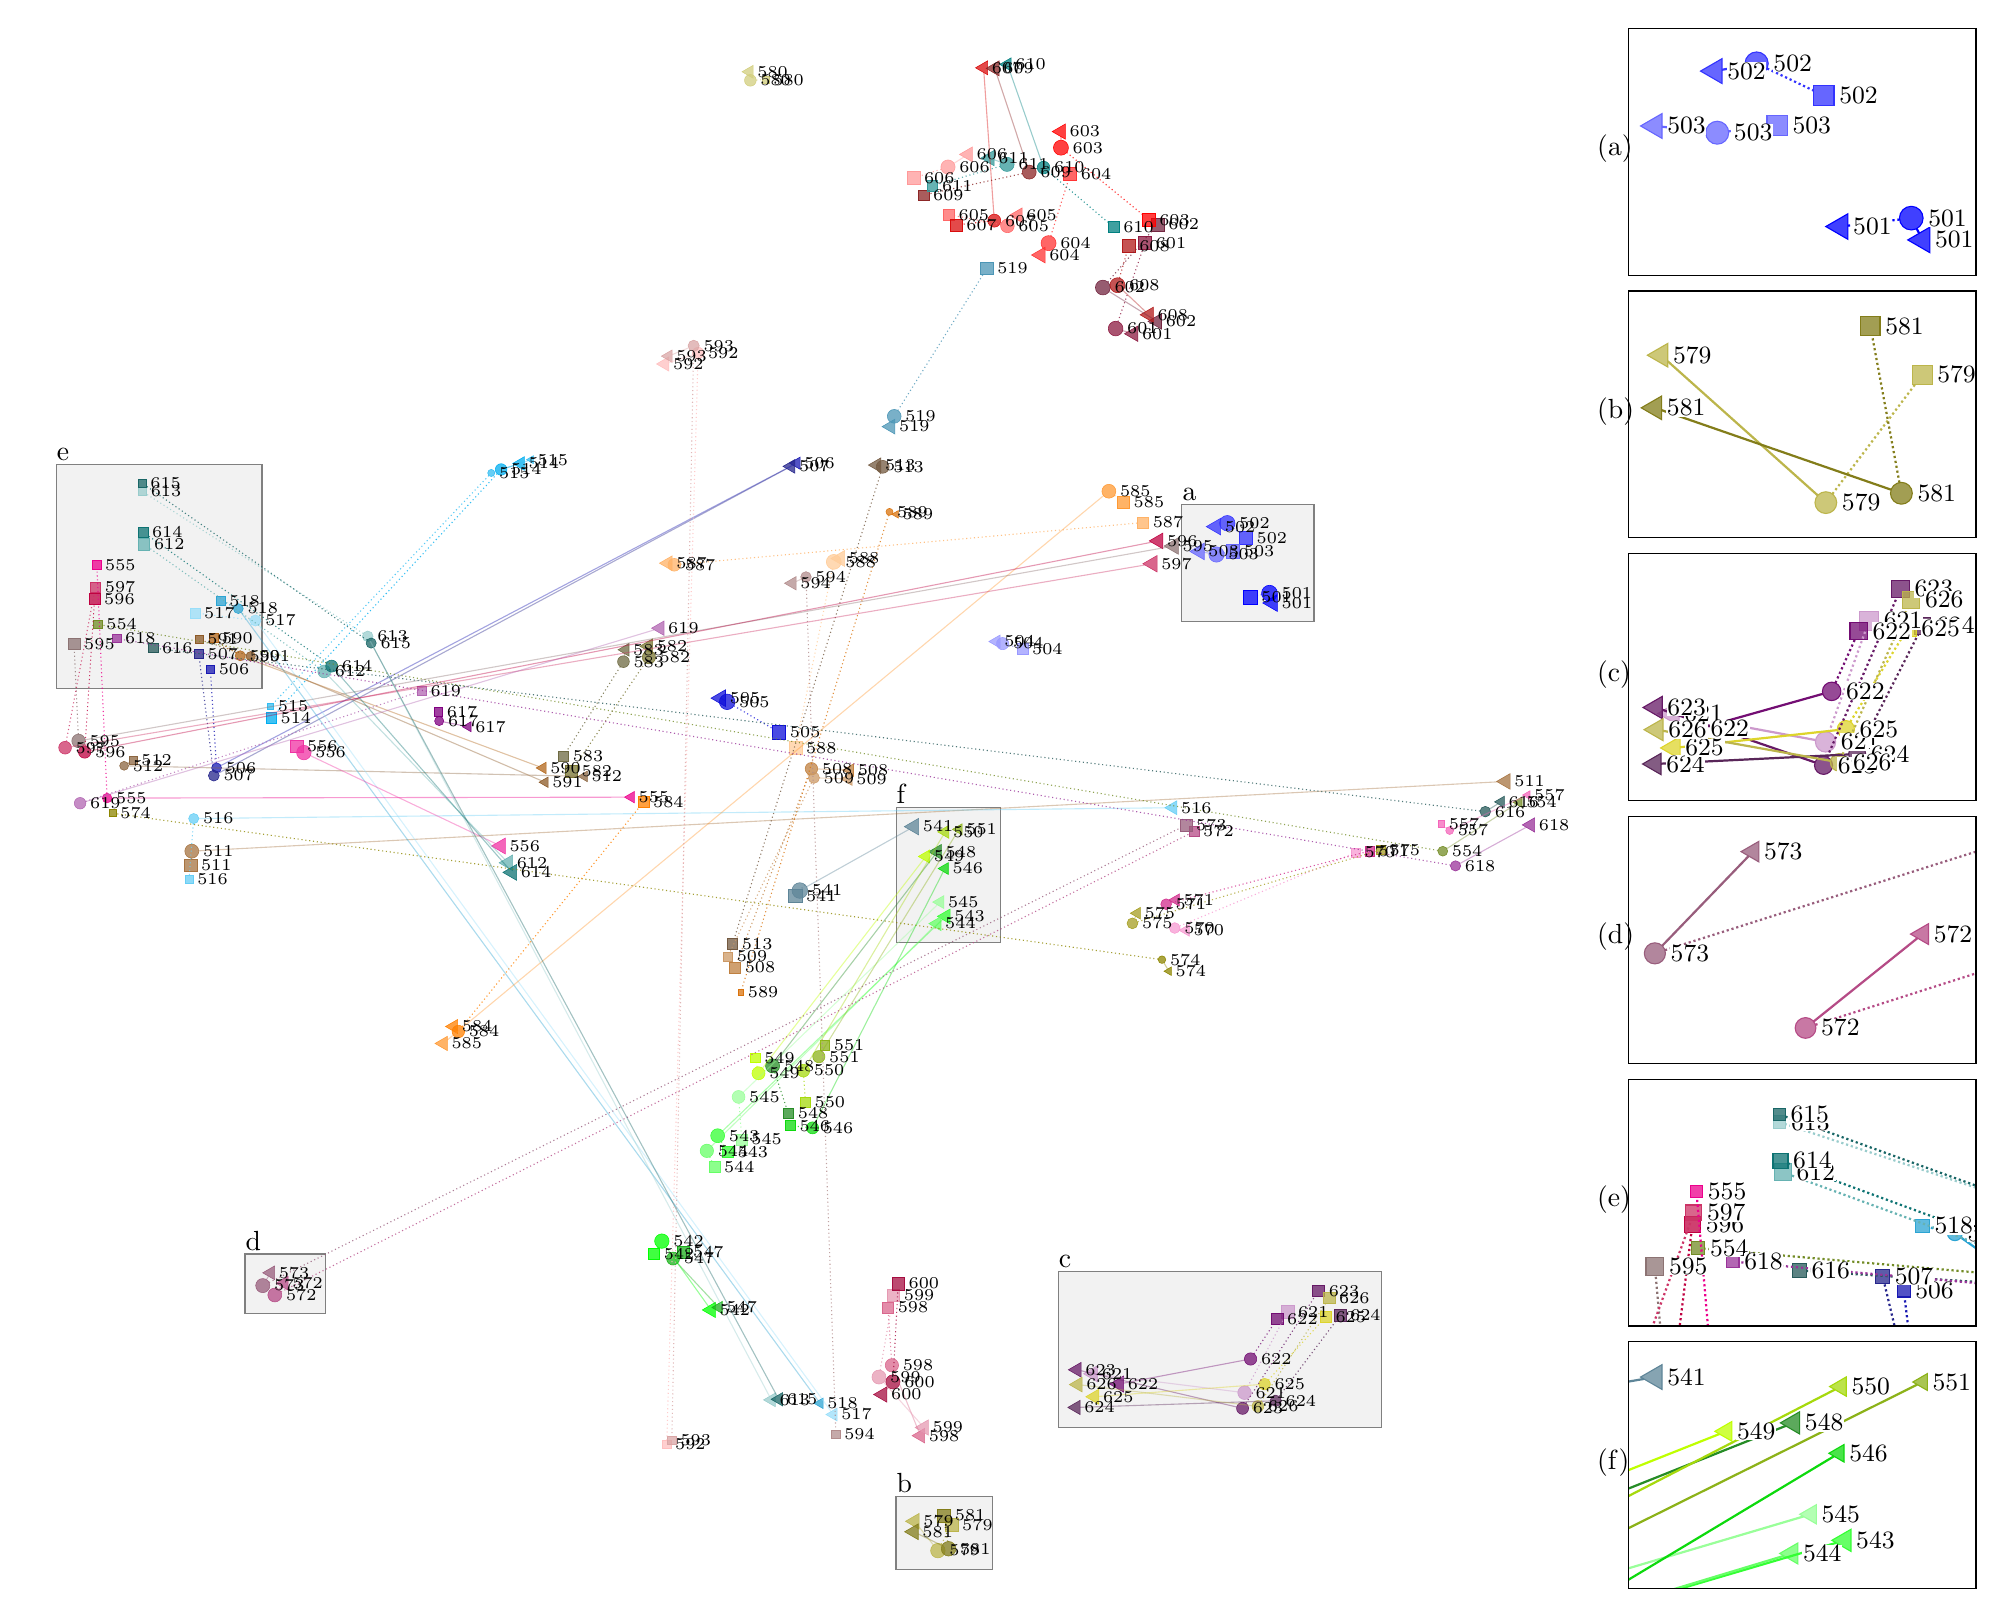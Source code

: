 \begin{tikzpicture}

\begin{axis}[name=main,
	xmin=-65.472,
	xmax=66.526,
	ymin=-64.033,
	ymax=60.753,
	%axis on top,
	width=21.4cm,
	height=21.4cm,
	ytick={\empty},
	xtick={\empty},
	axis line style={opacity=0},
	]
	\draw[draw=black!50,fill=black!05] (axis cs: 32.097, 13.291) rectangle (axis cs: 43.280, 22.671);
\node[anchor=base west,inner sep=0cm,yshift=0.05cm] at (axis cs: 32.097, 22.671) {a};
\draw[draw=black!50,fill=black!05] (axis cs: 7.925, -62.484) rectangle (axis cs: 16.127, -56.678);
\node[anchor=base west,inner sep=0cm,yshift=0.05cm] at (axis cs: 7.925, -56.678) {b};
\draw[draw=black!50,fill=black!05] (axis cs: 21.653, -51.108) rectangle (axis cs: 49.008, -38.696);
\node[anchor=base west,inner sep=0cm,yshift=0.05cm] at (axis cs: 21.653, -38.696) {c};
\draw[draw=black!50,fill=black!05] (axis cs: -47.134, -42.044) rectangle (axis cs: -40.324, -37.269);
\node[anchor=base west,inner sep=0cm,yshift=0.05cm] at (axis cs: -47.134, -37.269) {d};
\draw[draw=black!50,fill=black!05] (axis cs: -63.098, 7.985) rectangle (axis cs: -45.701, 25.874);
\node[anchor=base west,inner sep=0cm,yshift=0.05cm] at (axis cs: -63.098, 25.874) {e};
\draw[draw=black!50,fill=black!05] (axis cs: 7.940, -12.345) rectangle (axis cs: 16.753, -1.592);
\node[anchor=base west,inner sep=0cm,yshift=0.05cm] at (axis cs: 7.940, -1.592) {f};
\draw (axis cs: 39.521, 15.579) node[circle,scale=0.8,fill opacity=0.75,minimum size=0.250cm,inner sep=0cm,outer sep=0cm,fill=blue!100!white,draw=blue!100!white,very thin] (m501N) {};
\draw (axis cs: 35.948, 21.171) node[circle,scale=0.8,fill opacity=0.75,minimum size=0.245cm,inner sep=0cm,outer sep=0cm,fill=blue!80!white,draw=blue!80!white,very thin] (m502N) {};
\draw (axis cs: 35.038, 18.668) node[circle,scale=0.8,fill opacity=0.75,minimum size=0.243cm,inner sep=0cm,outer sep=0cm,fill=blue!60!white,draw=blue!60!white,very thin] (m503N) {};
\draw (axis cs: 16.949, 11.544) node[circle,scale=0.8,fill opacity=0.75,minimum size=0.194cm,inner sep=0cm,outer sep=0cm,fill=blue!40!white,draw=blue!40!white,very thin] (m504N) {};
\draw (axis cs: -6.356, 6.889) node[circle,scale=0.8,fill opacity=0.75,minimum size=0.246cm,inner sep=0cm,outer sep=0cm,fill=blue!80!darkgray,draw=blue!80!darkgray,very thin] (m505N) {};
\draw (axis cs: -49.544, 1.610) node[circle,scale=0.8,fill opacity=0.75,minimum size=0.158cm,inner sep=0cm,outer sep=0cm,fill=blue!60!darkgray,draw=blue!60!darkgray,very thin] (m506N) {};
\draw (axis cs: -49.772, 0.987) node[circle,scale=0.8,fill opacity=0.75,minimum size=0.173cm,inner sep=0cm,outer sep=0cm,fill=blue!40!darkgray,draw=blue!40!darkgray,very thin] (m507N) {};
\draw (axis cs: 0.774, 1.538) node[circle,scale=0.8,fill opacity=0.75,minimum size=0.198cm,inner sep=0cm,outer sep=0cm,fill=brown!100!white,draw=brown!100!white,very thin] (m508N) {};
\draw (axis cs: 0.984, 0.813) node[circle,scale=0.8,fill opacity=0.75,minimum size=0.177cm,inner sep=0cm,outer sep=0cm,fill=brown!80!white,draw=brown!80!white,very thin] (m509N) {};
\draw (axis cs: -51.638, -5.055) node[circle,scale=0.8,fill opacity=0.75,minimum size=0.221cm,inner sep=0cm,outer sep=0cm,fill=brown!80!darkgray,draw=brown!80!darkgray,very thin] (m511N) {};
\draw (axis cs: -57.362, 1.772) node[circle,scale=0.8,fill opacity=0.75,minimum size=0.141cm,inner sep=0cm,outer sep=0cm,fill=brown!60!darkgray,draw=brown!60!darkgray,very thin] (m512N) {};
\draw (axis cs: 6.805, 25.680) node[circle,scale=0.8,fill opacity=0.75,minimum size=0.204cm,inner sep=0cm,outer sep=0cm,fill=brown!40!darkgray,draw=brown!40!darkgray,very thin] (m513N) {};
\draw (axis cs: -25.473, 25.468) node[circle,scale=0.8,fill opacity=0.75,minimum size=0.183cm,inner sep=0cm,outer sep=0cm,fill=cyan!100!white,draw=cyan!100!white,very thin] (m514N) {};
\draw (axis cs: -26.306, 25.188) node[circle,scale=0.8,fill opacity=0.75,minimum size=0.113cm,inner sep=0cm,outer sep=0cm,fill=cyan!80!white,draw=cyan!80!white,very thin] (m515N) {};
\draw (axis cs: -51.474, -2.446) node[circle,scale=0.8,fill opacity=0.75,minimum size=0.161cm,inner sep=0cm,outer sep=0cm,fill=cyan!60!white,draw=cyan!60!white,very thin] (m516N) {};
\draw (axis cs: -46.255, 13.392) node[circle,scale=0.8,fill opacity=0.75,minimum size=0.177cm,inner sep=0cm,outer sep=0cm,fill=cyan!40!white,draw=cyan!40!white,very thin] (m517N) {};
\draw (axis cs: -47.703, 14.343) node[circle,scale=0.8,fill opacity=0.75,minimum size=0.157cm,inner sep=0cm,outer sep=0cm,fill=cyan!80!darkgray,draw=cyan!80!darkgray,very thin] (m518N) {};
\draw (axis cs: 7.778, 29.717) node[circle,scale=0.8,fill opacity=0.75,minimum size=0.218cm,inner sep=0cm,outer sep=0cm,fill=cyan!60!darkgray,draw=cyan!60!darkgray,very thin] (m519N) {};
\draw (axis cs: -0.206, -8.201) node[circle,scale=0.8,fill opacity=0.75,minimum size=0.248cm,inner sep=0cm,outer sep=0cm,fill=cyan!40!darkgray,draw=cyan!40!darkgray,very thin] (m541N) {};
\draw (axis cs: -11.877, -36.235) node[circle,scale=0.8,fill opacity=0.75,minimum size=0.229cm,inner sep=0cm,outer sep=0cm,fill=green!100!white,draw=green!100!white,very thin] (m542N) {};
\draw (axis cs: -7.157, -27.807) node[circle,scale=0.8,fill opacity=0.75,minimum size=0.221cm,inner sep=0cm,outer sep=0cm,fill=green!80!white,draw=green!80!white,very thin] (m543N) {};
\draw (axis cs: -8.071, -29.016) node[circle,scale=0.8,fill opacity=0.75,minimum size=0.212cm,inner sep=0cm,outer sep=0cm,fill=green!60!white,draw=green!60!white,very thin] (m544N) {};
\draw (axis cs: -5.388, -24.705) node[circle,scale=0.8,fill opacity=0.75,minimum size=0.204cm,inner sep=0cm,outer sep=0cm,fill=green!40!white,draw=green!40!white,very thin] (m545N) {};
\draw (axis cs: 0.871, -27.179) node[circle,scale=0.8,fill opacity=0.75,minimum size=0.191cm,inner sep=0cm,outer sep=0cm,fill=green!80!darkgray,draw=green!80!darkgray,very thin] (m546N) {};
\draw (axis cs: -10.928, -37.628) node[circle,scale=0.8,fill opacity=0.75,minimum size=0.206cm,inner sep=0cm,outer sep=0cm,fill=green!60!darkgray,draw=green!60!darkgray,very thin] (m547N) {};
\draw (axis cs: -2.510, -22.224) node[circle,scale=0.8,fill opacity=0.75,minimum size=0.223cm,inner sep=0cm,outer sep=0cm,fill=green!40!darkgray,draw=green!40!darkgray,very thin] (m548N) {};
\draw (axis cs: -3.702, -22.815) node[circle,scale=0.8,fill opacity=0.75,minimum size=0.207cm,inner sep=0cm,outer sep=0cm,fill=lime!100!white,draw=lime!100!white,very thin] (m549N) {};
\draw (axis cs: 0.092, -22.603) node[circle,scale=0.8,fill opacity=0.75,minimum size=0.201cm,inner sep=0cm,outer sep=0cm,fill=lime!80!darkgray,draw=lime!80!darkgray,very thin] (m550N) {};
\draw (axis cs: 1.403, -21.484) node[circle,scale=0.8,fill opacity=0.75,minimum size=0.194cm,inner sep=0cm,outer sep=0cm,fill=lime!60!darkgray,draw=lime!60!darkgray,very thin] (m551N) {};
\draw (axis cs: 54.178, -5.057) node[circle,scale=0.8,fill opacity=0.75,minimum size=0.156cm,inner sep=0cm,outer sep=0cm,fill=lime!40!darkgray,draw=lime!40!darkgray,very thin] (m554N) {};
\draw (axis cs: -58.800, -0.808) node[circle,scale=0.8,fill opacity=0.75,minimum size=0.152cm,inner sep=0cm,outer sep=0cm,fill=magenta!100!white,draw=magenta!100!white,very thin] (m555N) {};
\draw (axis cs: -42.157, 2.830) node[circle,scale=0.8,fill opacity=0.75,minimum size=0.230cm,inner sep=0cm,outer sep=0cm,fill=magenta!80!white,draw=magenta!80!white,very thin] (m556N) {};
\draw (axis cs: 54.759, -3.405) node[circle,scale=0.8,fill opacity=0.75,minimum size=0.125cm,inner sep=0cm,outer sep=0cm,fill=magenta!60!white,draw=magenta!60!white,very thin] (m557N) {};
\draw (axis cs: 31.504, -11.199) node[circle,scale=0.8,fill opacity=0.75,minimum size=0.171cm,inner sep=0cm,outer sep=0cm,fill=magenta!40!white,draw=magenta!40!white,very thin] (m570N) {};
\draw (axis cs: 30.777, -9.292) node[circle,scale=0.8,fill opacity=0.75,minimum size=0.170cm,inner sep=0cm,outer sep=0cm,fill=magenta!80!darkgray,draw=magenta!80!darkgray,very thin] (m571N) {};
\draw (axis cs: -44.615, -40.544) node[circle,scale=0.8,fill opacity=0.75,minimum size=0.220cm,inner sep=0cm,outer sep=0cm,fill=magenta!60!darkgray,draw=magenta!60!darkgray,very thin] (m572N) {};
\draw (axis cs: -45.634, -39.793) node[circle,scale=0.8,fill opacity=0.75,minimum size=0.224cm,inner sep=0cm,outer sep=0cm,fill=magenta!40!darkgray,draw=magenta!40!darkgray,very thin] (m573N) {};
\draw (axis cs: 30.426, -13.729) node[circle,scale=0.8,fill opacity=0.75,minimum size=0.120cm,inner sep=0cm,outer sep=0cm,fill=olive!100!white,draw=olive!100!white,very thin] (m574N) {};
\draw (axis cs: 27.928, -10.825) node[circle,scale=0.8,fill opacity=0.75,minimum size=0.172cm,inner sep=0cm,outer sep=0cm,fill=olive!80!white,draw=olive!80!white,very thin] (m575N) {};
\draw (axis cs: 11.471, -60.984) node[circle,scale=0.8,fill opacity=0.75,minimum size=0.230cm,inner sep=0cm,outer sep=0cm,fill=olive!60!white,draw=olive!60!white,very thin] (m579N) {};
\draw (axis cs: -4.390, 56.586) node[circle,scale=0.8,fill opacity=0.75,minimum size=0.185cm,inner sep=0cm,outer sep=0cm,fill=olive!40!white,draw=olive!40!white,very thin] (m580N) {};
\draw (axis cs: 12.375, -60.835) node[circle,scale=0.8,fill opacity=0.75,minimum size=0.231cm,inner sep=0cm,outer sep=0cm,fill=olive!80!darkgray,draw=olive!80!darkgray,very thin] (m581N) {};
\draw (axis cs: -12.972, 10.453) node[circle,scale=0.8,fill opacity=0.75,minimum size=0.209cm,inner sep=0cm,outer sep=0cm,fill=olive!60!darkgray,draw=olive!60!darkgray,very thin] (m582N) {};
\draw (axis cs: -15.125, 10.100) node[circle,scale=0.8,fill opacity=0.75,minimum size=0.186cm,inner sep=0cm,outer sep=0cm,fill=olive!40!darkgray,draw=olive!40!darkgray,very thin] (m583N) {};
\draw (axis cs: -29.091, -19.474) node[circle,scale=0.8,fill opacity=0.75,minimum size=0.198cm,inner sep=0cm,outer sep=0cm,fill=orange!100!white,draw=orange!100!white,very thin] (m584N) {};
\draw (axis cs: 25.935, 23.727) node[circle,scale=0.8,fill opacity=0.75,minimum size=0.220cm,inner sep=0cm,outer sep=0cm,fill=orange!80!white,draw=orange!80!white,very thin] (m585N) {};
\draw (axis cs: -10.824, 17.846) node[circle,scale=0.8,fill opacity=0.75,minimum size=0.202cm,inner sep=0cm,outer sep=0cm,fill=orange!60!white,draw=orange!60!white,very thin] (m587N) {};
\draw (axis cs: 2.665, 18.080) node[circle,scale=0.8,fill opacity=0.75,minimum size=0.236cm,inner sep=0cm,outer sep=0cm,fill=orange!40!white,draw=orange!40!white,very thin] (m588N) {};
\draw (axis cs: 7.378, 22.079) node[circle,scale=0.8,fill opacity=0.75,minimum size=0.111cm,inner sep=0cm,outer sep=0cm,fill=orange!80!darkgray,draw=orange!80!darkgray,very thin] (m589N) {};
\draw (axis cs: -47.540, 10.571) node[circle,scale=0.8,fill opacity=0.75,minimum size=0.160cm,inner sep=0cm,outer sep=0cm,fill=orange!60!darkgray,draw=orange!60!darkgray,very thin] (m590N) {};
\draw (axis cs: -46.656, 10.536) node[circle,scale=0.8,fill opacity=0.75,minimum size=0.148cm,inner sep=0cm,outer sep=0cm,fill=orange!40!darkgray,draw=orange!40!darkgray,very thin] (m591N) {};
\draw (axis cs: -8.808, 34.780) node[circle,scale=0.8,fill opacity=0.75,minimum size=0.181cm,inner sep=0cm,outer sep=0cm,fill=pink!100!white,draw=pink!100!white,very thin] (m592N) {};
\draw (axis cs: -9.185, 35.359) node[circle,scale=0.8,fill opacity=0.75,minimum size=0.178cm,inner sep=0cm,outer sep=0cm,fill=pink!80!darkgray,draw=pink!80!darkgray,very thin] (m593N) {};
\draw (axis cs: 0.314, 16.875) node[circle,scale=0.8,fill opacity=0.75,minimum size=0.167cm,inner sep=0cm,outer sep=0cm,fill=pink!60!darkgray,draw=pink!60!darkgray,very thin] (m594N) {};
\draw (axis cs: -61.215, 3.760) node[circle,scale=0.8,fill opacity=0.75,minimum size=0.215cm,inner sep=0cm,outer sep=0cm,fill=pink!40!darkgray,draw=pink!40!darkgray,very thin] (m595N) {};
\draw (axis cs: -60.697, 2.877) node[circle,scale=0.8,fill opacity=0.75,minimum size=0.197cm,inner sep=0cm,outer sep=0cm,fill=purple!100!white,draw=purple!100!white,very thin] (m596N) {};
\draw (axis cs: -62.354, 3.220) node[circle,scale=0.8,fill opacity=0.75,minimum size=0.202cm,inner sep=0cm,outer sep=0cm,fill=purple!80!white,draw=purple!80!white,very thin] (m597N) {};
\draw (axis cs: 7.582, -46.163) node[circle,scale=0.8,fill opacity=0.75,minimum size=0.211cm,inner sep=0cm,outer sep=0cm,fill=purple!60!white,draw=purple!60!white,very thin] (m598N) {};
\draw (axis cs: 6.487, -47.106) node[circle,scale=0.8,fill opacity=0.75,minimum size=0.222cm,inner sep=0cm,outer sep=0cm,fill=purple!40!white,draw=purple!40!white,very thin] (m599N) {};
\draw (axis cs: 7.668, -47.493) node[circle,scale=0.8,fill opacity=0.75,minimum size=0.225cm,inner sep=0cm,outer sep=0cm,fill=purple!80!darkgray,draw=purple!80!darkgray,very thin] (m600N) {};
\draw (axis cs: 26.505, 36.734) node[circle,scale=0.8,fill opacity=0.75,minimum size=0.233cm,inner sep=0cm,outer sep=0cm,fill=purple!60!darkgray,draw=purple!60!darkgray,very thin] (m601N) {};
\draw (axis cs: 25.425, 40.014) node[circle,scale=0.8,fill opacity=0.75,minimum size=0.235cm,inner sep=0cm,outer sep=0cm,fill=purple!40!darkgray,draw=purple!40!darkgray,very thin] (m602N) {};
\draw (axis cs: 21.881, 51.197) node[circle,scale=0.8,fill opacity=0.75,minimum size=0.238cm,inner sep=0cm,outer sep=0cm,fill=red!100!white,draw=red!100!white,very thin] (m603N) {};
\draw (axis cs: 20.832, 43.565) node[circle,scale=0.8,fill opacity=0.75,minimum size=0.238cm,inner sep=0cm,outer sep=0cm,fill=red!80!white,draw=red!80!white,very thin] (m604N) {};
\draw (axis cs: 17.354, 44.946) node[circle,scale=0.8,fill opacity=0.75,minimum size=0.216cm,inner sep=0cm,outer sep=0cm,fill=red!60!white,draw=red!60!white,very thin] (m605N) {};
\draw (axis cs: 12.327, 49.652) node[circle,scale=0.8,fill opacity=0.75,minimum size=0.225cm,inner sep=0cm,outer sep=0cm,fill=red!40!white,draw=red!40!white,very thin] (m606N) {};
\draw (axis cs: 16.242, 45.364) node[circle,scale=0.8,fill opacity=0.75,minimum size=0.206cm,inner sep=0cm,outer sep=0cm,fill=red!80!darkgray,draw=red!80!darkgray,very thin] (m607N) {};
\draw (axis cs: 26.662, 40.200) node[circle,scale=0.8,fill opacity=0.75,minimum size=0.237cm,inner sep=0cm,outer sep=0cm,fill=red!60!darkgray,draw=red!60!darkgray,very thin] (m608N) {};
\draw (axis cs: 19.199, 49.244) node[circle,scale=0.8,fill opacity=0.75,minimum size=0.221cm,inner sep=0cm,outer sep=0cm,fill=red!40!darkgray,draw=red!40!darkgray,very thin] (m609N) {};
\draw (axis cs: 20.411, 49.610) node[circle,scale=0.8,fill opacity=0.75,minimum size=0.200cm,inner sep=0cm,outer sep=0cm,fill=teal!100!white,draw=teal!100!white,very thin] (m610N) {};
\draw (axis cs: 17.319, 49.865) node[circle,scale=0.8,fill opacity=0.75,minimum size=0.225cm,inner sep=0cm,outer sep=0cm,fill=teal!80!white,draw=teal!80!white,very thin] (m611N) {};
\draw (axis cs: -40.432, 9.315) node[circle,scale=0.8,fill opacity=0.75,minimum size=0.204cm,inner sep=0cm,outer sep=0cm,fill=teal!60!white,draw=teal!60!white,very thin] (m612N) {};
\draw (axis cs: -36.754, 12.124) node[circle,scale=0.8,fill opacity=0.75,minimum size=0.169cm,inner sep=0cm,outer sep=0cm,fill=teal!40!white,draw=teal!40!white,very thin] (m613N) {};
\draw (axis cs: -39.805, 9.745) node[circle,scale=0.8,fill opacity=0.75,minimum size=0.190cm,inner sep=0cm,outer sep=0cm,fill=teal!80!darkgray,draw=teal!80!darkgray,very thin] (m614N) {};
\draw (axis cs: -36.465, 11.586) node[circle,scale=0.8,fill opacity=0.75,minimum size=0.162cm,inner sep=0cm,outer sep=0cm,fill=teal!60!darkgray,draw=teal!60!darkgray,very thin] (m615N) {};
\draw (axis cs: 57.775, -1.893) node[circle,scale=0.8,fill opacity=0.75,minimum size=0.169cm,inner sep=0cm,outer sep=0cm,fill=teal!40!darkgray,draw=teal!40!darkgray,very thin] (m616N) {};
\draw (axis cs: -30.710, 5.353) node[circle,scale=0.8,fill opacity=0.75,minimum size=0.146cm,inner sep=0cm,outer sep=0cm,fill=violet!100!white,draw=violet!100!white,very thin] (m617N) {};
\draw (axis cs: 55.256, -6.231) node[circle,scale=0.8,fill opacity=0.75,minimum size=0.163cm,inner sep=0cm,outer sep=0cm,fill=violet!80!white,draw=violet!80!white,very thin] (m618N) {};
\draw (axis cs: -61.084, -1.221) node[circle,scale=0.8,fill opacity=0.75,minimum size=0.183cm,inner sep=0cm,outer sep=0cm,fill=violet!60!white,draw=violet!60!white,very thin] (m619N) {};
\draw (axis cs: 37.410, -48.357) node[circle,scale=0.8,fill opacity=0.75,minimum size=0.215cm,inner sep=0cm,outer sep=0cm,fill=violet!40!white,draw=violet!40!white,very thin] (m621N) {};
\draw (axis cs: 37.920, -45.661) node[circle,scale=0.8,fill opacity=0.75,minimum size=0.196cm,inner sep=0cm,outer sep=0cm,fill=violet!80!darkgray,draw=violet!80!darkgray,very thin] (m622N) {};
\draw (axis cs: 37.243, -49.608) node[circle,scale=0.8,fill opacity=0.75,minimum size=0.191cm,inner sep=0cm,outer sep=0cm,fill=violet!60!darkgray,draw=violet!60!darkgray,very thin] (m623N) {};
\draw (axis cs: 40.049, -49.005) node[circle,scale=0.8,fill opacity=0.75,minimum size=0.180cm,inner sep=0cm,outer sep=0cm,fill=violet!40!darkgray,draw=violet!40!darkgray,very thin] (m624N) {};
\draw (axis cs: 39.107, -47.677) node[circle,scale=0.8,fill opacity=0.75,minimum size=0.181cm,inner sep=0cm,outer sep=0cm,fill=yellow!80!darkgray,draw=yellow!80!darkgray,very thin] (m625N) {};
\draw (axis cs: 38.539, -49.449) node[circle,scale=0.8,fill opacity=0.75,minimum size=0.185cm,inner sep=0cm,outer sep=0cm,fill=yellow!60!darkgray,draw=yellow!60!darkgray,very thin] (m626N) {};
\draw (axis cs: 39.780, 14.791) node[shape=regular polygon,regular polygon sides=3,shape border rotate=90,fill opacity=0.75,minimum size=0.249cm,inner sep=0cm,outer sep=0cm,fill=blue!100!white,draw=blue!100!white,very thin] (m501V) {};
\draw (axis cs: 34.983, 20.897) node[shape=regular polygon,regular polygon sides=3,shape border rotate=90,fill opacity=0.75,minimum size=0.243cm,inner sep=0cm,outer sep=0cm,fill=blue!80!white,draw=blue!80!white,very thin] (m502V) {};
\draw (axis cs: 33.597, 18.912) node[shape=regular polygon,regular polygon sides=3,shape border rotate=90,fill opacity=0.75,minimum size=0.242cm,inner sep=0cm,outer sep=0cm,fill=blue!60!white,draw=blue!60!white,very thin] (m503V) {};
\draw (axis cs: 16.421, 11.710) node[shape=regular polygon,regular polygon sides=3,shape border rotate=90,fill opacity=0.75,minimum size=0.192cm,inner sep=0cm,outer sep=0cm,fill=blue!40!white,draw=blue!40!white,very thin] (m504V) {};
\draw (axis cs: -6.900, 7.183) node[shape=regular polygon,regular polygon sides=3,shape border rotate=90,fill opacity=0.75,minimum size=0.245cm,inner sep=0cm,outer sep=0cm,fill=blue!80!darkgray,draw=blue!80!darkgray,very thin] (m505V) {};
\draw (axis cs: -0.483, 25.970) node[shape=regular polygon,regular polygon sides=3,shape border rotate=90,fill opacity=0.75,minimum size=0.177cm,inner sep=0cm,outer sep=0cm,fill=blue!60!darkgray,draw=blue!60!darkgray,very thin] (m506V) {};
\draw (axis cs: -0.960, 25.715) node[shape=regular polygon,regular polygon sides=3,shape border rotate=90,fill opacity=0.75,minimum size=0.201cm,inner sep=0cm,outer sep=0cm,fill=blue!40!darkgray,draw=blue!40!darkgray,very thin] (m507V) {};
\draw (axis cs: 4.029, 1.425) node[shape=regular polygon,regular polygon sides=3,shape border rotate=90,fill opacity=0.75,minimum size=0.184cm,inner sep=0cm,outer sep=0cm,fill=brown!100!white,draw=brown!100!white,very thin] (m508V) {};
\draw (axis cs: 3.907, 0.717) node[shape=regular polygon,regular polygon sides=3,shape border rotate=90,fill opacity=0.75,minimum size=0.188cm,inner sep=0cm,outer sep=0cm,fill=brown!80!white,draw=brown!80!white,very thin] (m509V) {};
\draw (axis cs: 59.494, 0.522) node[shape=regular polygon,regular polygon sides=3,shape border rotate=90,fill opacity=0.75,minimum size=0.229cm,inner sep=0cm,outer sep=0cm,fill=brown!80!darkgray,draw=brown!80!darkgray,very thin] (m511V) {};
\draw (axis cs: -18.437, 0.925) node[shape=regular polygon,regular polygon sides=3,shape border rotate=90,fill opacity=0.75,minimum size=0.155cm,inner sep=0cm,outer sep=0cm,fill=brown!60!darkgray,draw=brown!60!darkgray,very thin] (m512V) {};
\draw (axis cs: 6.290, 25.821) node[shape=regular polygon,regular polygon sides=3,shape border rotate=90,fill opacity=0.75,minimum size=0.209cm,inner sep=0cm,outer sep=0cm,fill=brown!40!darkgray,draw=brown!40!darkgray,very thin] (m513V) {};
\draw (axis cs: -23.836, 25.947) node[shape=regular polygon,regular polygon sides=3,shape border rotate=90,fill opacity=0.75,minimum size=0.199cm,inner sep=0cm,outer sep=0cm,fill=cyan!100!white,draw=cyan!100!white,very thin] (m514V) {};
\draw (axis cs: -22.934, 26.253) node[shape=regular polygon,regular polygon sides=3,shape border rotate=90,fill opacity=0.75,minimum size=0.116cm,inner sep=0cm,outer sep=0cm,fill=cyan!80!white,draw=cyan!80!white,very thin] (m515V) {};
\draw (axis cs: 31.350, -1.579) node[shape=regular polygon,regular polygon sides=3,shape border rotate=90,fill opacity=0.75,minimum size=0.204cm,inner sep=0cm,outer sep=0cm,fill=cyan!60!white,draw=cyan!60!white,very thin] (m516V) {};
\draw (axis cs: 2.627, -50.103) node[shape=regular polygon,regular polygon sides=3,shape border rotate=90,fill opacity=0.75,minimum size=0.188cm,inner sep=0cm,outer sep=0cm,fill=cyan!40!white,draw=cyan!40!white,very thin] (m517V) {};
\draw (axis cs: 1.504, -49.203) node[shape=regular polygon,regular polygon sides=3,shape border rotate=90,fill opacity=0.75,minimum size=0.154cm,inner sep=0cm,outer sep=0cm,fill=cyan!80!darkgray,draw=cyan!80!darkgray,very thin] (m518V) {};
\draw (axis cs: 7.476, 28.895) node[shape=regular polygon,regular polygon sides=3,shape border rotate=90,fill opacity=0.75,minimum size=0.218cm,inner sep=0cm,outer sep=0cm,fill=cyan!60!darkgray,draw=cyan!60!darkgray,very thin] (m519V) {};
\draw (axis cs: 9.440, -3.092) node[shape=regular polygon,regular polygon sides=3,shape border rotate=90,fill opacity=0.75,minimum size=0.242cm,inner sep=0cm,outer sep=0cm,fill=cyan!40!darkgray,draw=cyan!40!darkgray,very thin] (m541V) {};
\draw (axis cs: -7.718, -41.739) node[shape=regular polygon,regular polygon sides=3,shape border rotate=90,fill opacity=0.75,minimum size=0.222cm,inner sep=0cm,outer sep=0cm,fill=green!100!white,draw=green!100!white,very thin] (m542V) {};
\draw (axis cs: 12.143, -10.269) node[shape=regular polygon,regular polygon sides=3,shape border rotate=90,fill opacity=0.75,minimum size=0.216cm,inner sep=0cm,outer sep=0cm,fill=green!80!white,draw=green!80!white,very thin] (m543V) {};
\draw (axis cs: 11.391, -10.845) node[shape=regular polygon,regular polygon sides=3,shape border rotate=90,fill opacity=0.75,minimum size=0.205cm,inner sep=0cm,outer sep=0cm,fill=green!60!white,draw=green!60!white,very thin] (m544V) {};
\draw (axis cs: 11.662, -9.124) node[shape=regular polygon,regular polygon sides=3,shape border rotate=90,fill opacity=0.75,minimum size=0.188cm,inner sep=0cm,outer sep=0cm,fill=green!40!white,draw=green!40!white,very thin] (m545V) {};
\draw (axis cs: 12.063, -6.443) node[shape=regular polygon,regular polygon sides=3,shape border rotate=90,fill opacity=0.75,minimum size=0.171cm,inner sep=0cm,outer sep=0cm,fill=green!80!darkgray,draw=green!80!darkgray,very thin] (m546V) {};
\draw (axis cs: -7.062, -41.540) node[shape=regular polygon,regular polygon sides=3,shape border rotate=90,fill opacity=0.75,minimum size=0.176cm,inner sep=0cm,outer sep=0cm,fill=green!60!darkgray,draw=green!60!darkgray,very thin] (m547V) {};
\draw (axis cs: 11.412, -5.106) node[shape=regular polygon,regular polygon sides=3,shape border rotate=90,fill opacity=0.75,minimum size=0.217cm,inner sep=0cm,outer sep=0cm,fill=green!40!darkgray,draw=green!40!darkgray,very thin] (m548V) {};
\draw (axis cs: 10.456, -5.478) node[shape=regular polygon,regular polygon sides=3,shape border rotate=90,fill opacity=0.75,minimum size=0.192cm,inner sep=0cm,outer sep=0cm,fill=lime!100!white,draw=lime!100!white,very thin] (m549V) {};
\draw (axis cs: 12.088, -3.510) node[shape=regular polygon,regular polygon sides=3,shape border rotate=90,fill opacity=0.75,minimum size=0.189cm,inner sep=0cm,outer sep=0cm,fill=lime!80!darkgray,draw=lime!80!darkgray,very thin] (m550V) {};
\draw (axis cs: 13.253, -3.310) node[shape=regular polygon,regular polygon sides=3,shape border rotate=90,fill opacity=0.75,minimum size=0.164cm,inner sep=0cm,outer sep=0cm,fill=lime!60!darkgray,draw=lime!60!darkgray,very thin] (m551V) {};
\draw (axis cs: 60.624, -1.138) node[shape=regular polygon,regular polygon sides=3,shape border rotate=90,fill opacity=0.75,minimum size=0.153cm,inner sep=0cm,outer sep=0cm,fill=lime!40!darkgray,draw=lime!40!darkgray,very thin] (m554V) {};
\draw (axis cs: -14.473, -0.735) node[shape=regular polygon,regular polygon sides=3,shape border rotate=90,fill opacity=0.75,minimum size=0.168cm,inner sep=0cm,outer sep=0cm,fill=magenta!100!white,draw=magenta!100!white,very thin] (m555V) {};
\draw (axis cs: -25.508, -4.641) node[shape=regular polygon,regular polygon sides=3,shape border rotate=90,fill opacity=0.75,minimum size=0.233cm,inner sep=0cm,outer sep=0cm,fill=magenta!80!white,draw=magenta!80!white,very thin] (m556V) {};
\draw (axis cs: 61.345, -0.565) node[shape=regular polygon,regular polygon sides=3,shape border rotate=90,fill opacity=0.75,minimum size=0.125cm,inner sep=0cm,outer sep=0cm,fill=magenta!60!white,draw=magenta!60!white,very thin] (m557V) {};
\draw (axis cs: 32.448, -11.382) node[shape=regular polygon,regular polygon sides=3,shape border rotate=90,fill opacity=0.75,minimum size=0.171cm,inner sep=0cm,outer sep=0cm,fill=magenta!40!white,draw=magenta!40!white,very thin] (m570V) {};
\draw (axis cs: 31.595, -8.956) node[shape=regular polygon,regular polygon sides=3,shape border rotate=90,fill opacity=0.75,minimum size=0.177cm,inner sep=0cm,outer sep=0cm,fill=magenta!80!darkgray,draw=magenta!80!darkgray,very thin] (m571V) {};
\draw (axis cs: -43.824, -39.599) node[shape=regular polygon,regular polygon sides=3,shape border rotate=90,fill opacity=0.75,minimum size=0.203cm,inner sep=0cm,outer sep=0cm,fill=magenta!60!darkgray,draw=magenta!60!darkgray,very thin] (m572V) {};
\draw (axis cs: -44.971, -38.769) node[shape=regular polygon,regular polygon sides=3,shape border rotate=90,fill opacity=0.75,minimum size=0.200cm,inner sep=0cm,outer sep=0cm,fill=magenta!40!darkgray,draw=magenta!40!darkgray,very thin] (m573V) {};
\draw (axis cs: 31.015, -14.653) node[shape=regular polygon,regular polygon sides=3,shape border rotate=90,fill opacity=0.75,minimum size=0.125cm,inner sep=0cm,outer sep=0cm,fill=olive!100!white,draw=olive!100!white,very thin] (m574V) {};
\draw (axis cs: 28.317, -10.016) node[shape=regular polygon,regular polygon sides=3,shape border rotate=90,fill opacity=0.75,minimum size=0.171cm,inner sep=0cm,outer sep=0cm,fill=olive!80!white,draw=olive!80!white,very thin] (m575V) {};
\draw (axis cs: 9.498, -58.639) node[shape=regular polygon,regular polygon sides=3,shape border rotate=90,fill opacity=0.75,minimum size=0.230cm,inner sep=0cm,outer sep=0cm,fill=olive!60!white,draw=olive!60!white,very thin] (m579V) {};
\draw (axis cs: -4.467, 57.269) node[shape=regular polygon,regular polygon sides=3,shape border rotate=90,fill opacity=0.75,minimum size=0.188cm,inner sep=0cm,outer sep=0cm,fill=olive!40!white,draw=olive!40!white,very thin] (m580V) {};
\draw (axis cs: 9.425, -59.476) node[shape=regular polygon,regular polygon sides=3,shape border rotate=90,fill opacity=0.75,minimum size=0.231cm,inner sep=0cm,outer sep=0cm,fill=olive!80!darkgray,draw=olive!80!darkgray,very thin] (m581V) {};
\draw (axis cs: -13.019, 11.334) node[shape=regular polygon,regular polygon sides=3,shape border rotate=90,fill opacity=0.75,minimum size=0.214cm,inner sep=0cm,outer sep=0cm,fill=olive!60!darkgray,draw=olive!60!darkgray,very thin] (m582V) {};
\draw (axis cs: -14.966, 11.051) node[shape=regular polygon,regular polygon sides=3,shape border rotate=90,fill opacity=0.75,minimum size=0.185cm,inner sep=0cm,outer sep=0cm,fill=olive!40!darkgray,draw=olive!40!darkgray,very thin] (m583V) {};
\draw (axis cs: -29.492, -19.074) node[shape=regular polygon,regular polygon sides=3,shape border rotate=90,fill opacity=0.75,minimum size=0.205cm,inner sep=0cm,outer sep=0cm,fill=orange!100!white,draw=orange!100!white,very thin] (m584V) {};
\draw (axis cs: -30.370, -20.430) node[shape=regular polygon,regular polygon sides=3,shape border rotate=90,fill opacity=0.75,minimum size=0.208cm,inner sep=0cm,outer sep=0cm,fill=orange!80!white,draw=orange!80!white,very thin] (m585V) {};
\draw (axis cs: -11.366, 17.974) node[shape=regular polygon,regular polygon sides=3,shape border rotate=90,fill opacity=0.75,minimum size=0.214cm,inner sep=0cm,outer sep=0cm,fill=orange!60!white,draw=orange!60!white,very thin] (m587V) {};
\draw (axis cs: 3.195, 18.350) node[shape=regular polygon,regular polygon sides=3,shape border rotate=90,fill opacity=0.75,minimum size=0.232cm,inner sep=0cm,outer sep=0cm,fill=orange!40!white,draw=orange!40!white,very thin] (m588V) {};
\draw (axis cs: 7.950, 21.881) node[shape=regular polygon,regular polygon sides=3,shape border rotate=90,fill opacity=0.75,minimum size=0.112cm,inner sep=0cm,outer sep=0cm,fill=orange!80!darkgray,draw=orange!80!darkgray,very thin] (m589V) {};
\draw (axis cs: -21.947, 1.600) node[shape=regular polygon,regular polygon sides=3,shape border rotate=90,fill opacity=0.75,minimum size=0.167cm,inner sep=0cm,outer sep=0cm,fill=orange!60!darkgray,draw=orange!60!darkgray,very thin] (m590V) {};
\draw (axis cs: -21.757, 0.459) node[shape=regular polygon,regular polygon sides=3,shape border rotate=90,fill opacity=0.75,minimum size=0.152cm,inner sep=0cm,outer sep=0cm,fill=orange!40!darkgray,draw=orange!40!darkgray,very thin] (m591V) {};
\draw (axis cs: -11.628, 33.905) node[shape=regular polygon,regular polygon sides=3,shape border rotate=90,fill opacity=0.75,minimum size=0.210cm,inner sep=0cm,outer sep=0cm,fill=pink!100!white,draw=pink!100!white,very thin] (m592V) {};
\draw (axis cs: -11.315, 34.530) node[shape=regular polygon,regular polygon sides=3,shape border rotate=90,fill opacity=0.75,minimum size=0.180cm,inner sep=0cm,outer sep=0cm,fill=pink!80!darkgray,draw=pink!80!darkgray,very thin] (m593V) {};
\draw (axis cs: -0.847, 16.369) node[shape=regular polygon,regular polygon sides=3,shape border rotate=90,fill opacity=0.75,minimum size=0.196cm,inner sep=0cm,outer sep=0cm,fill=pink!60!darkgray,draw=pink!60!darkgray,very thin] (m594V) {};
\draw (axis cs: 31.414, 19.347) node[shape=regular polygon,regular polygon sides=3,shape border rotate=90,fill opacity=0.75,minimum size=0.242cm,inner sep=0cm,outer sep=0cm,fill=pink!40!darkgray,draw=pink!40!darkgray,very thin] (m595V) {};
\draw (axis cs: 30.116, 19.755) node[shape=regular polygon,regular polygon sides=3,shape border rotate=90,fill opacity=0.75,minimum size=0.230cm,inner sep=0cm,outer sep=0cm,fill=purple!100!white,draw=purple!100!white,very thin] (m596V) {};
\draw (axis cs: 29.609, 17.928) node[shape=regular polygon,regular polygon sides=3,shape border rotate=90,fill opacity=0.75,minimum size=0.241cm,inner sep=0cm,outer sep=0cm,fill=purple!80!white,draw=purple!80!white,very thin] (m597V) {};
\draw (axis cs: 9.997, -51.793) node[shape=regular polygon,regular polygon sides=3,shape border rotate=90,fill opacity=0.75,minimum size=0.213cm,inner sep=0cm,outer sep=0cm,fill=purple!60!white,draw=purple!60!white,very thin] (m598V) {};
\draw (axis cs: 10.292, -51.140) node[shape=regular polygon,regular polygon sides=3,shape border rotate=90,fill opacity=0.75,minimum size=0.224cm,inner sep=0cm,outer sep=0cm,fill=purple!40!white,draw=purple!40!white,very thin] (m599V) {};
\draw (axis cs: 6.786, -48.501) node[shape=regular polygon,regular polygon sides=3,shape border rotate=90,fill opacity=0.75,minimum size=0.226cm,inner sep=0cm,outer sep=0cm,fill=purple!80!darkgray,draw=purple!80!darkgray,very thin] (m600V) {};
\draw (axis cs: 28.005, 36.321) node[shape=regular polygon,regular polygon sides=3,shape border rotate=90,fill opacity=0.75,minimum size=0.225cm,inner sep=0cm,outer sep=0cm,fill=purple!60!darkgray,draw=purple!60!darkgray,very thin] (m601V) {};
\draw (axis cs: 30.005, 37.311) node[shape=regular polygon,regular polygon sides=3,shape border rotate=90,fill opacity=0.75,minimum size=0.229cm,inner sep=0cm,outer sep=0cm,fill=purple!40!darkgray,draw=purple!40!darkgray,very thin] (m602V) {};
\draw (axis cs: 21.888, 52.487) node[shape=regular polygon,regular polygon sides=3,shape border rotate=90,fill opacity=0.75,minimum size=0.224cm,inner sep=0cm,outer sep=0cm,fill=red!100!white,draw=red!100!white,very thin] (m603V) {};
\draw (axis cs: 20.154, 42.616) node[shape=regular polygon,regular polygon sides=3,shape border rotate=90,fill opacity=0.75,minimum size=0.230cm,inner sep=0cm,outer sep=0cm,fill=red!80!white,draw=red!80!white,very thin] (m604V) {};
\draw (axis cs: 18.242, 45.802) node[shape=regular polygon,regular polygon sides=3,shape border rotate=90,fill opacity=0.75,minimum size=0.212cm,inner sep=0cm,outer sep=0cm,fill=red!60!white,draw=red!60!white,very thin] (m605V) {};
\draw (axis cs: 14.025, 50.662) node[shape=regular polygon,regular polygon sides=3,shape border rotate=90,fill opacity=0.75,minimum size=0.218cm,inner sep=0cm,outer sep=0cm,fill=red!40!white,draw=red!40!white,very thin] (m606V) {};
\draw (axis cs: 15.335, 57.587) node[shape=regular polygon,regular polygon sides=3,shape border rotate=90,fill opacity=0.75,minimum size=0.204cm,inner sep=0cm,outer sep=0cm,fill=red!80!darkgray,draw=red!80!darkgray,very thin] (m607V) {};
\draw (axis cs: 29.322, 37.835) node[shape=regular polygon,regular polygon sides=3,shape border rotate=90,fill opacity=0.75,minimum size=0.223cm,inner sep=0cm,outer sep=0cm,fill=red!60!darkgray,draw=red!60!darkgray,very thin] (m608V) {};
\draw (axis cs: 16.284, 57.542) node[shape=regular polygon,regular polygon sides=3,shape border rotate=90,fill opacity=0.75,minimum size=0.220cm,inner sep=0cm,outer sep=0cm,fill=red!40!darkgray,draw=red!40!darkgray,very thin] (m609V) {};
\draw (axis cs: 17.350, 57.860) node[shape=regular polygon,regular polygon sides=3,shape border rotate=90,fill opacity=0.75,minimum size=0.193cm,inner sep=0cm,outer sep=0cm,fill=teal!100!white,draw=teal!100!white,very thin] (m610V) {};
\draw (axis cs: 15.849, 50.367) node[shape=regular polygon,regular polygon sides=3,shape border rotate=90,fill opacity=0.75,minimum size=0.223cm,inner sep=0cm,outer sep=0cm,fill=teal!80!white,draw=teal!80!white,very thin] (m611V) {};
\draw (axis cs: -24.884, -5.985) node[shape=regular polygon,regular polygon sides=3,shape border rotate=90,fill opacity=0.75,minimum size=0.229cm,inner sep=0cm,outer sep=0cm,fill=teal!60!white,draw=teal!60!white,very thin] (m612V) {};
\draw (axis cs: -2.614, -48.932) node[shape=regular polygon,regular polygon sides=3,shape border rotate=90,fill opacity=0.75,minimum size=0.199cm,inner sep=0cm,outer sep=0cm,fill=teal!40!white,draw=teal!40!white,very thin] (m613V) {};
\draw (axis cs: -24.552, -6.751) node[shape=regular polygon,regular polygon sides=3,shape border rotate=90,fill opacity=0.75,minimum size=0.231cm,inner sep=0cm,outer sep=0cm,fill=teal!80!darkgray,draw=teal!80!darkgray,very thin] (m614V) {};
\draw (axis cs: -1.987, -48.882) node[shape=regular polygon,regular polygon sides=3,shape border rotate=90,fill opacity=0.75,minimum size=0.195cm,inner sep=0cm,outer sep=0cm,fill=teal!60!darkgray,draw=teal!60!darkgray,very thin] (m615V) {};
\draw (axis cs: 59.110, -1.112) node[shape=regular polygon,regular polygon sides=3,shape border rotate=90,fill opacity=0.75,minimum size=0.166cm,inner sep=0cm,outer sep=0cm,fill=teal!40!darkgray,draw=teal!40!darkgray,very thin] (m616V) {};
\draw (axis cs: -28.262, 4.897) node[shape=regular polygon,regular polygon sides=3,shape border rotate=90,fill opacity=0.75,minimum size=0.146cm,inner sep=0cm,outer sep=0cm,fill=violet!100!white,draw=violet!100!white,very thin] (m617V) {};
\draw (axis cs: 61.598, -2.955) node[shape=regular polygon,regular polygon sides=3,shape border rotate=90,fill opacity=0.75,minimum size=0.209cm,inner sep=0cm,outer sep=0cm,fill=violet!80!white,draw=violet!80!white,very thin] (m618V) {};
\draw (axis cs: -12.047, 12.776) node[shape=regular polygon,regular polygon sides=3,shape border rotate=90,fill opacity=0.75,minimum size=0.210cm,inner sep=0cm,outer sep=0cm,fill=violet!60!white,draw=violet!60!white,very thin] (m619V) {};
\draw (axis cs: 24.587, -46.843) node[shape=regular polygon,regular polygon sides=3,shape border rotate=90,fill opacity=0.75,minimum size=0.240cm,inner sep=0cm,outer sep=0cm,fill=violet!40!white,draw=violet!40!white,very thin] (m621V) {};
\draw (axis cs: 26.783, -47.664) node[shape=regular polygon,regular polygon sides=3,shape border rotate=90,fill opacity=0.75,minimum size=0.235cm,inner sep=0cm,outer sep=0cm,fill=violet!80!darkgray,draw=violet!80!darkgray,very thin] (m622V) {};
\draw (axis cs: 23.231, -46.522) node[shape=regular polygon,regular polygon sides=3,shape border rotate=90,fill opacity=0.75,minimum size=0.217cm,inner sep=0cm,outer sep=0cm,fill=violet!60!darkgray,draw=violet!60!darkgray,very thin] (m623V) {};
\draw (axis cs: 23.153, -49.536) node[shape=regular polygon,regular polygon sides=3,shape border rotate=90,fill opacity=0.75,minimum size=0.208cm,inner sep=0cm,outer sep=0cm,fill=violet!40!darkgray,draw=violet!40!darkgray,very thin] (m624V) {};
\draw (axis cs: 24.716, -48.680) node[shape=regular polygon,regular polygon sides=3,shape border rotate=90,fill opacity=0.75,minimum size=0.220cm,inner sep=0cm,outer sep=0cm,fill=yellow!80!darkgray,draw=yellow!80!darkgray,very thin] (m625V) {};
\draw (axis cs: 23.306, -47.706) node[shape=regular polygon,regular polygon sides=3,shape border rotate=90,fill opacity=0.75,minimum size=0.215cm,inner sep=0cm,outer sep=0cm,fill=yellow!60!darkgray,draw=yellow!60!darkgray,very thin] (m626V) {};
\draw (axis cs: 37.887, 15.275) node[shape=regular polygon,regular polygon sides=4,fill opacity=0.75,minimum size=0.250cm,inner sep=0cm,outer sep=0cm,fill=blue!100!white,draw=blue!100!white,very thin] (m501P) {};
\draw (axis cs: 37.502, 20.015) node[shape=regular polygon,regular polygon sides=4,fill opacity=0.75,minimum size=0.242cm,inner sep=0cm,outer sep=0cm,fill=blue!80!white,draw=blue!80!white,very thin] (m502P) {};
\draw (axis cs: 36.422, 18.934) node[shape=regular polygon,regular polygon sides=4,fill opacity=0.75,minimum size=0.244cm,inner sep=0cm,outer sep=0cm,fill=blue!60!white,draw=blue!60!white,very thin] (m503P) {};
\draw (axis cs: 18.623, 11.130) node[shape=regular polygon,regular polygon sides=4,fill opacity=0.75,minimum size=0.197cm,inner sep=0cm,outer sep=0cm,fill=blue!40!white,draw=blue!40!white,very thin] (m504P) {};
\draw (axis cs: -1.975, 4.452) node[shape=regular polygon,regular polygon sides=4,fill opacity=0.75,minimum size=0.245cm,inner sep=0cm,outer sep=0cm,fill=blue!80!darkgray,draw=blue!80!darkgray,very thin] (m505P) {};
\draw (axis cs: -50.068, 9.485) node[shape=regular polygon,regular polygon sides=4,fill opacity=0.75,minimum size=0.150cm,inner sep=0cm,outer sep=0cm,fill=blue!60!darkgray,draw=blue!60!darkgray,very thin] (m506P) {};
\draw (axis cs: -51.046, 10.703) node[shape=regular polygon,regular polygon sides=4,fill opacity=0.75,minimum size=0.166cm,inner sep=0cm,outer sep=0cm,fill=blue!40!darkgray,draw=blue!40!darkgray,very thin] (m507P) {};
\draw (axis cs: -5.690, -14.352) node[shape=regular polygon,regular polygon sides=4,fill opacity=0.75,minimum size=0.199cm,inner sep=0cm,outer sep=0cm,fill=brown!100!white,draw=brown!100!white,very thin] (m508P) {};
\draw (axis cs: -6.304, -13.484) node[shape=regular polygon,regular polygon sides=4,fill opacity=0.75,minimum size=0.172cm,inner sep=0cm,outer sep=0cm,fill=brown!80!white,draw=brown!80!white,very thin] (m509P) {};
\draw (axis cs: -51.730, -6.170) node[shape=regular polygon,regular polygon sides=4,fill opacity=0.75,minimum size=0.220cm,inner sep=0cm,outer sep=0cm,fill=brown!80!darkgray,draw=brown!80!darkgray,very thin] (m511P) {};
\draw (axis cs: -56.581, 2.241) node[shape=regular polygon,regular polygon sides=4,fill opacity=0.75,minimum size=0.138cm,inner sep=0cm,outer sep=0cm,fill=brown!60!darkgray,draw=brown!60!darkgray,very thin] (m512P) {};
\draw (axis cs: -5.898, -12.468) node[shape=regular polygon,regular polygon sides=4,fill opacity=0.75,minimum size=0.186cm,inner sep=0cm,outer sep=0cm,fill=brown!40!darkgray,draw=brown!40!darkgray,very thin] (m513P) {};
\draw (axis cs: -44.921, 5.616) node[shape=regular polygon,regular polygon sides=4,fill opacity=0.75,minimum size=0.186cm,inner sep=0cm,outer sep=0cm,fill=cyan!100!white,draw=cyan!100!white,very thin] (m514P) {};
\draw (axis cs: -44.973, 6.532) node[shape=regular polygon,regular polygon sides=4,fill opacity=0.75,minimum size=0.109cm,inner sep=0cm,outer sep=0cm,fill=cyan!80!white,draw=cyan!80!white,very thin] (m515P) {};
\draw (axis cs: -51.874, -7.286) node[shape=regular polygon,regular polygon sides=4,fill opacity=0.75,minimum size=0.147cm,inner sep=0cm,outer sep=0cm,fill=cyan!60!white,draw=cyan!60!white,very thin] (m516P) {};
\draw (axis cs: -51.364, 13.998) node[shape=regular polygon,regular polygon sides=4,fill opacity=0.75,minimum size=0.177cm,inner sep=0cm,outer sep=0cm,fill=cyan!40!white,draw=cyan!40!white,very thin] (m517P) {};
\draw (axis cs: -49.201, 14.965) node[shape=regular polygon,regular polygon sides=4,fill opacity=0.75,minimum size=0.162cm,inner sep=0cm,outer sep=0cm,fill=cyan!80!darkgray,draw=cyan!80!darkgray,very thin] (m518P) {};
\draw (axis cs: 15.617, 41.545) node[shape=regular polygon,regular polygon sides=4,fill opacity=0.75,minimum size=0.222cm,inner sep=0cm,outer sep=0cm,fill=cyan!60!darkgray,draw=cyan!60!darkgray,very thin] (m519P) {};
\draw (axis cs: -0.611, -8.639) node[shape=regular polygon,regular polygon sides=4,fill opacity=0.75,minimum size=0.242cm,inner sep=0cm,outer sep=0cm,fill=cyan!40!darkgray,draw=cyan!40!darkgray,very thin] (m541P) {};
\draw (axis cs: -12.556, -37.238) node[shape=regular polygon,regular polygon sides=4,fill opacity=0.75,minimum size=0.209cm,inner sep=0cm,outer sep=0cm,fill=green!100!white,draw=green!100!white,very thin] (m542P) {};
\draw (axis cs: -6.285, -29.106) node[shape=regular polygon,regular polygon sides=4,fill opacity=0.75,minimum size=0.195cm,inner sep=0cm,outer sep=0cm,fill=green!80!white,draw=green!80!white,very thin] (m543P) {};
\draw (axis cs: -7.423, -30.303) node[shape=regular polygon,regular polygon sides=4,fill opacity=0.75,minimum size=0.190cm,inner sep=0cm,outer sep=0cm,fill=green!60!white,draw=green!60!white,very thin] (m544P) {};
\draw (axis cs: -5.111, -28.114) node[shape=regular polygon,regular polygon sides=4,fill opacity=0.75,minimum size=0.190cm,inner sep=0cm,outer sep=0cm,fill=green!40!white,draw=green!40!white,very thin] (m545P) {};
\draw (axis cs: -1.020, -27.007) node[shape=regular polygon,regular polygon sides=4,fill opacity=0.75,minimum size=0.181cm,inner sep=0cm,outer sep=0cm,fill=green!80!darkgray,draw=green!80!darkgray,very thin] (m546P) {};
\draw (axis cs: -10.077, -37.137) node[shape=regular polygon,regular polygon sides=4,fill opacity=0.75,minimum size=0.207cm,inner sep=0cm,outer sep=0cm,fill=green!60!darkgray,draw=green!60!darkgray,very thin] (m547P) {};
\draw (axis cs: -1.184, -26.018) node[shape=regular polygon,regular polygon sides=4,fill opacity=0.75,minimum size=0.195cm,inner sep=0cm,outer sep=0cm,fill=green!40!darkgray,draw=green!40!darkgray,very thin] (m548P) {};
\draw (axis cs: -3.985, -21.579) node[shape=regular polygon,regular polygon sides=4,fill opacity=0.75,minimum size=0.177cm,inner sep=0cm,outer sep=0cm,fill=lime!100!white,draw=lime!100!white,very thin] (m549P) {};
\draw (axis cs: 0.265, -25.097) node[shape=regular polygon,regular polygon sides=4,fill opacity=0.75,minimum size=0.178cm,inner sep=0cm,outer sep=0cm,fill=lime!80!darkgray,draw=lime!80!darkgray,very thin] (m550P) {};
\draw (axis cs: 1.921, -20.580) node[shape=regular polygon,regular polygon sides=4,fill opacity=0.75,minimum size=0.167cm,inner sep=0cm,outer sep=0cm,fill=lime!60!darkgray,draw=lime!60!darkgray,very thin] (m551P) {};
\draw (axis cs: -59.594, 13.087) node[shape=regular polygon,regular polygon sides=4,fill opacity=0.75,minimum size=0.160cm,inner sep=0cm,outer sep=0cm,fill=lime!40!darkgray,draw=lime!40!darkgray,very thin] (m554P) {};
\draw (axis cs: -59.671, 17.843) node[shape=regular polygon,regular polygon sides=4,fill opacity=0.75,minimum size=0.147cm,inner sep=0cm,outer sep=0cm,fill=magenta!100!white,draw=magenta!100!white,very thin] (m555P) {};
\draw (axis cs: -42.775, 3.337) node[shape=regular polygon,regular polygon sides=4,fill opacity=0.75,minimum size=0.226cm,inner sep=0cm,outer sep=0cm,fill=magenta!80!white,draw=magenta!80!white,very thin] (m556P) {};
\draw (axis cs: 54.046, -2.893) node[shape=regular polygon,regular polygon sides=4,fill opacity=0.75,minimum size=0.122cm,inner sep=0cm,outer sep=0cm,fill=magenta!60!white,draw=magenta!60!white,very thin] (m557P) {};
\draw (axis cs: 46.811, -5.157) node[shape=regular polygon,regular polygon sides=4,fill opacity=0.75,minimum size=0.164cm,inner sep=0cm,outer sep=0cm,fill=magenta!40!white,draw=magenta!40!white,very thin] (m570P) {};
\draw (axis cs: 47.988, -5.043) node[shape=regular polygon,regular polygon sides=4,fill opacity=0.75,minimum size=0.172cm,inner sep=0cm,outer sep=0cm,fill=magenta!80!darkgray,draw=magenta!80!darkgray,very thin] (m571P) {};
\draw (axis cs: 33.141, -3.478) node[shape=regular polygon,regular polygon sides=4,fill opacity=0.75,minimum size=0.176cm,inner sep=0cm,outer sep=0cm,fill=magenta!60!darkgray,draw=magenta!60!darkgray,very thin] (m572P) {};
\draw (axis cs: 32.465, -2.968) node[shape=regular polygon,regular polygon sides=4,fill opacity=0.75,minimum size=0.207cm,inner sep=0cm,outer sep=0cm,fill=magenta!40!darkgray,draw=magenta!40!darkgray,very thin] (m573P) {};
\draw (axis cs: -58.336, -2.018) node[shape=regular polygon,regular polygon sides=4,fill opacity=0.75,minimum size=0.128cm,inner sep=0cm,outer sep=0cm,fill=olive!100!white,draw=olive!100!white,very thin] (m574P) {};
\draw (axis cs: 48.943, -4.950) node[shape=regular polygon,regular polygon sides=4,fill opacity=0.75,minimum size=0.161cm,inner sep=0cm,outer sep=0cm,fill=olive!80!white,draw=olive!80!white,very thin] (m575P) {};
\draw (axis cs: 12.627, -58.949) node[shape=regular polygon,regular polygon sides=4,fill opacity=0.75,minimum size=0.230cm,inner sep=0cm,outer sep=0cm,fill=olive!60!white,draw=olive!60!white,very thin] (m579P) {};
\draw (axis cs: -3.078, 56.635) node[shape=regular polygon,regular polygon sides=4,fill opacity=0.75,minimum size=0.118cm,inner sep=0cm,outer sep=0cm,fill=olive!40!white,draw=olive!40!white,very thin] (m580P) {};
\draw (axis cs: 12.004, -58.178) node[shape=regular polygon,regular polygon sides=4,fill opacity=0.75,minimum size=0.231cm,inner sep=0cm,outer sep=0cm,fill=olive!80!darkgray,draw=olive!80!darkgray,very thin] (m581P) {};
\draw (axis cs: -19.514, 1.350) node[shape=regular polygon,regular polygon sides=4,fill opacity=0.75,minimum size=0.210cm,inner sep=0cm,outer sep=0cm,fill=olive!60!darkgray,draw=olive!60!darkgray,very thin] (m582P) {};
\draw (axis cs: -20.212, 2.519) node[shape=regular polygon,regular polygon sides=4,fill opacity=0.75,minimum size=0.187cm,inner sep=0cm,outer sep=0cm,fill=olive!40!darkgray,draw=olive!40!darkgray,very thin] (m583P) {};
\draw (axis cs: -13.417, -1.110) node[shape=regular polygon,regular polygon sides=4,fill opacity=0.75,minimum size=0.189cm,inner sep=0cm,outer sep=0cm,fill=orange!100!white,draw=orange!100!white,very thin] (m584P) {};
\draw (axis cs: 27.167, 22.856) node[shape=regular polygon,regular polygon sides=4,fill opacity=0.75,minimum size=0.217cm,inner sep=0cm,outer sep=0cm,fill=orange!80!white,draw=orange!80!white,very thin] (m585P) {};
\draw (axis cs: 28.808, 21.220) node[shape=regular polygon,regular polygon sides=4,fill opacity=0.75,minimum size=0.205cm,inner sep=0cm,outer sep=0cm,fill=orange!60!white,draw=orange!60!white,very thin] (m587P) {};
\draw (axis cs: -0.580, 3.205) node[shape=regular polygon,regular polygon sides=4,fill opacity=0.75,minimum size=0.229cm,inner sep=0cm,outer sep=0cm,fill=orange!40!white,draw=orange!40!white,very thin] (m588P) {};
\draw (axis cs: -5.204, -16.355) node[shape=regular polygon,regular polygon sides=4,fill opacity=0.75,minimum size=0.106cm,inner sep=0cm,outer sep=0cm,fill=orange!80!darkgray,draw=orange!80!darkgray,very thin] (m589P) {};
\draw (axis cs: -49.805, 11.984) node[shape=regular polygon,regular polygon sides=4,fill opacity=0.75,minimum size=0.162cm,inner sep=0cm,outer sep=0cm,fill=orange!60!darkgray,draw=orange!60!darkgray,very thin] (m590P) {};
\draw (axis cs: -51.027, 11.876) node[shape=regular polygon,regular polygon sides=4,fill opacity=0.75,minimum size=0.148cm,inner sep=0cm,outer sep=0cm,fill=orange!40!darkgray,draw=orange!40!darkgray,very thin] (m591P) {};
\draw (axis cs: -11.461, -52.472) node[shape=regular polygon,regular polygon sides=4,fill opacity=0.75,minimum size=0.149cm,inner sep=0cm,outer sep=0cm,fill=pink!100!white,draw=pink!100!white,very thin] (m592P) {};
\draw (axis cs: -11.033, -52.165) node[shape=regular polygon,regular polygon sides=4,fill opacity=0.75,minimum size=0.159cm,inner sep=0cm,outer sep=0cm,fill=pink!80!darkgray,draw=pink!80!darkgray,very thin] (m593P) {};
\draw (axis cs: 2.846, -51.670) node[shape=regular polygon,regular polygon sides=4,fill opacity=0.75,minimum size=0.149cm,inner sep=0cm,outer sep=0cm,fill=pink!60!darkgray,draw=pink!60!darkgray,very thin] (m594P) {};
\draw (axis cs: -61.598, 11.527) node[shape=regular polygon,regular polygon sides=4,fill opacity=0.75,minimum size=0.213cm,inner sep=0cm,outer sep=0cm,fill=pink!40!darkgray,draw=pink!40!darkgray,very thin] (m595P) {};
\draw (axis cs: -59.857, 15.100) node[shape=regular polygon,regular polygon sides=4,fill opacity=0.75,minimum size=0.193cm,inner sep=0cm,outer sep=0cm,fill=purple!100!white,draw=purple!100!white,very thin] (m596P) {};
\draw (axis cs: -59.792, 16.052) node[shape=regular polygon,regular polygon sides=4,fill opacity=0.75,minimum size=0.190cm,inner sep=0cm,outer sep=0cm,fill=purple!80!white,draw=purple!80!white,very thin] (m597P) {};
\draw (axis cs: 7.239, -41.543) node[shape=regular polygon,regular polygon sides=4,fill opacity=0.75,minimum size=0.205cm,inner sep=0cm,outer sep=0cm,fill=purple!60!white,draw=purple!60!white,very thin] (m598P) {};
\draw (axis cs: 7.709, -40.564) node[shape=regular polygon,regular polygon sides=4,fill opacity=0.75,minimum size=0.223cm,inner sep=0cm,outer sep=0cm,fill=purple!40!white,draw=purple!40!white,very thin] (m599P) {};
\draw (axis cs: 8.117, -39.632) node[shape=regular polygon,regular polygon sides=4,fill opacity=0.75,minimum size=0.222cm,inner sep=0cm,outer sep=0cm,fill=purple!80!darkgray,draw=purple!80!darkgray,very thin] (m600P) {};
\draw (axis cs: 28.986, 43.577) node[shape=regular polygon,regular polygon sides=4,fill opacity=0.75,minimum size=0.235cm,inner sep=0cm,outer sep=0cm,fill=purple!60!darkgray,draw=purple!60!darkgray,very thin] (m601P) {};
\draw (axis cs: 30.064, 45.068) node[shape=regular polygon,regular polygon sides=4,fill opacity=0.75,minimum size=0.234cm,inner sep=0cm,outer sep=0cm,fill=purple!40!darkgray,draw=purple!40!darkgray,very thin] (m602P) {};
\draw (axis cs: 29.316, 45.442) node[shape=regular polygon,regular polygon sides=4,fill opacity=0.75,minimum size=0.223cm,inner sep=0cm,outer sep=0cm,fill=red!100!white,draw=red!100!white,very thin] (m603P) {};
\draw (axis cs: 22.663, 49.075) node[shape=regular polygon,regular polygon sides=4,fill opacity=0.75,minimum size=0.233cm,inner sep=0cm,outer sep=0cm,fill=red!80!white,draw=red!80!white,very thin] (m604P) {};
\draw (axis cs: 12.414, 45.845) node[shape=regular polygon,regular polygon sides=4,fill opacity=0.75,minimum size=0.192cm,inner sep=0cm,outer sep=0cm,fill=red!60!white,draw=red!60!white,very thin] (m605P) {};
\draw (axis cs: 9.402, 48.772) node[shape=regular polygon,regular polygon sides=4,fill opacity=0.75,minimum size=0.229cm,inner sep=0cm,outer sep=0cm,fill=red!40!white,draw=red!40!white,very thin] (m606P) {};
\draw (axis cs: 13.015, 45.025) node[shape=regular polygon,regular polygon sides=4,fill opacity=0.75,minimum size=0.216cm,inner sep=0cm,outer sep=0cm,fill=red!80!darkgray,draw=red!80!darkgray,very thin] (m607P) {};
\draw (axis cs: 27.603, 43.341) node[shape=regular polygon,regular polygon sides=4,fill opacity=0.75,minimum size=0.231cm,inner sep=0cm,outer sep=0cm,fill=red!60!darkgray,draw=red!60!darkgray,very thin] (m608P) {};
\draw (axis cs: 10.282, 47.419) node[shape=regular polygon,regular polygon sides=4,fill opacity=0.75,minimum size=0.184cm,inner sep=0cm,outer sep=0cm,fill=red!40!darkgray,draw=red!40!darkgray,very thin] (m609P) {};
\draw (axis cs: 26.322, 44.858) node[shape=regular polygon,regular polygon sides=4,fill opacity=0.75,minimum size=0.201cm,inner sep=0cm,outer sep=0cm,fill=teal!100!white,draw=teal!100!white,very thin] (m610P) {};
\draw (axis cs: 11.011, 48.150) node[shape=regular polygon,regular polygon sides=4,fill opacity=0.75,minimum size=0.191cm,inner sep=0cm,outer sep=0cm,fill=teal!80!white,draw=teal!80!white,very thin] (m611P) {};
\draw (axis cs: -55.669, 19.485) node[shape=regular polygon,regular polygon sides=4,fill opacity=0.75,minimum size=0.203cm,inner sep=0cm,outer sep=0cm,fill=teal!60!white,draw=teal!60!white,very thin] (m612P) {};
\draw (axis cs: -55.822, 23.717) node[shape=regular polygon,regular polygon sides=4,fill opacity=0.75,minimum size=0.152cm,inner sep=0cm,outer sep=0cm,fill=teal!40!white,draw=teal!40!white,very thin] (m613P) {};
\draw (axis cs: -55.780, 20.473) node[shape=regular polygon,regular polygon sides=4,fill opacity=0.75,minimum size=0.179cm,inner sep=0cm,outer sep=0cm,fill=teal!80!darkgray,draw=teal!80!darkgray,very thin] (m614P) {};
\draw (axis cs: -55.837, 24.374) node[shape=regular polygon,regular polygon sides=4,fill opacity=0.75,minimum size=0.145cm,inner sep=0cm,outer sep=0cm,fill=teal!60!darkgray,draw=teal!60!darkgray,very thin] (m615P) {};
\draw (axis cs: -54.913, 11.190) node[shape=regular polygon,regular polygon sides=4,fill opacity=0.75,minimum size=0.170cm,inner sep=0cm,outer sep=0cm,fill=teal!40!darkgray,draw=teal!40!darkgray,very thin] (m616P) {};
\draw (axis cs: -30.764, 6.094) node[shape=regular polygon,regular polygon sides=4,fill opacity=0.75,minimum size=0.146cm,inner sep=0cm,outer sep=0cm,fill=violet!100!white,draw=violet!100!white,very thin] (m617P) {};
\draw (axis cs: -57.990, 11.946) node[shape=regular polygon,regular polygon sides=4,fill opacity=0.75,minimum size=0.150cm,inner sep=0cm,outer sep=0cm,fill=violet!80!white,draw=violet!80!white,very thin] (m618P) {};
\draw (axis cs: -32.193, 7.756) node[shape=regular polygon,regular polygon sides=4,fill opacity=0.75,minimum size=0.167cm,inner sep=0cm,outer sep=0cm,fill=violet!60!white,draw=violet!60!white,very thin] (m619P) {};
\draw (axis cs: 41.035, -41.905) node[shape=regular polygon,regular polygon sides=4,fill opacity=0.75,minimum size=0.229cm,inner sep=0cm,outer sep=0cm,fill=violet!40!white,draw=violet!40!white,very thin] (m621P) {};
\draw (axis cs: 40.174, -42.441) node[shape=regular polygon,regular polygon sides=4,fill opacity=0.75,minimum size=0.207cm,inner sep=0cm,outer sep=0cm,fill=violet!80!darkgray,draw=violet!80!darkgray,very thin] (m622P) {};
\draw (axis cs: 43.677, -40.196) node[shape=regular polygon,regular polygon sides=4,fill opacity=0.75,minimum size=0.211cm,inner sep=0cm,outer sep=0cm,fill=violet!60!darkgray,draw=violet!60!darkgray,very thin] (m623P) {};
\draw (axis cs: 45.508, -42.171) node[shape=regular polygon,regular polygon sides=4,fill opacity=0.75,minimum size=0.202cm,inner sep=0cm,outer sep=0cm,fill=violet!40!darkgray,draw=violet!40!darkgray,very thin] (m624P) {};
\draw (axis cs: 44.273, -42.293) node[shape=regular polygon,regular polygon sides=4,fill opacity=0.75,minimum size=0.203cm,inner sep=0cm,outer sep=0cm,fill=yellow!80!darkgray,draw=yellow!80!darkgray,very thin] (m625P) {};
\draw (axis cs: 44.568, -40.785) node[shape=regular polygon,regular polygon sides=4,fill opacity=0.75,minimum size=0.206cm,inner sep=0cm,outer sep=0cm,fill=yellow!60!darkgray,draw=yellow!60!darkgray,very thin] (m626P) {};
\draw[solid,blue!100!white,opacity=0.4] (m501N) -- (m501V);
\draw[densely dotted,blue!100!white,opacity=0.8] (m501N) -- (m501P);
\draw[solid,blue!80!white,opacity=0.4] (m502N) -- (m502V);
\draw[densely dotted,blue!80!white,opacity=0.8] (m502N) -- (m502P);
\draw[solid,blue!60!white,opacity=0.4] (m503N) -- (m503V);
\draw[densely dotted,blue!60!white,opacity=0.8] (m503N) -- (m503P);
\draw[solid,blue!40!white,opacity=0.4] (m504N) -- (m504V);
\draw[densely dotted,blue!40!white,opacity=0.8] (m504N) -- (m504P);
\draw[solid,blue!80!darkgray,opacity=0.4] (m505N) -- (m505V);
\draw[densely dotted,blue!80!darkgray,opacity=0.8] (m505N) -- (m505P);
\draw[solid,blue!60!darkgray,opacity=0.4] (m506N) -- (m506V);
\draw[densely dotted,blue!60!darkgray,opacity=0.8] (m506N) -- (m506P);
\draw[solid,blue!40!darkgray,opacity=0.4] (m507N) -- (m507V);
\draw[densely dotted,blue!40!darkgray,opacity=0.8] (m507N) -- (m507P);
\draw[solid,brown!100!white,opacity=0.4] (m508N) -- (m508V);
\draw[densely dotted,brown!100!white,opacity=0.8] (m508N) -- (m508P);
\draw[solid,brown!80!white,opacity=0.4] (m509N) -- (m509V);
\draw[densely dotted,brown!80!white,opacity=0.8] (m509N) -- (m509P);
\draw[solid,brown!80!darkgray,opacity=0.4] (m511N) -- (m511V);
\draw[densely dotted,brown!80!darkgray,opacity=0.8] (m511N) -- (m511P);
\draw[solid,brown!60!darkgray,opacity=0.4] (m512N) -- (m512V);
\draw[densely dotted,brown!60!darkgray,opacity=0.8] (m512N) -- (m512P);
\draw[solid,brown!40!darkgray,opacity=0.4] (m513N) -- (m513V);
\draw[densely dotted,brown!40!darkgray,opacity=0.8] (m513N) -- (m513P);
\draw[solid,cyan!100!white,opacity=0.4] (m514N) -- (m514V);
\draw[densely dotted,cyan!100!white,opacity=0.8] (m514N) -- (m514P);
\draw[solid,cyan!80!white,opacity=0.4] (m515N) -- (m515V);
\draw[densely dotted,cyan!80!white,opacity=0.8] (m515N) -- (m515P);
\draw[solid,cyan!60!white,opacity=0.4] (m516N) -- (m516V);
\draw[densely dotted,cyan!60!white,opacity=0.8] (m516N) -- (m516P);
\draw[solid,cyan!40!white,opacity=0.4] (m517N) -- (m517V);
\draw[densely dotted,cyan!40!white,opacity=0.8] (m517N) -- (m517P);
\draw[solid,cyan!80!darkgray,opacity=0.4] (m518N) -- (m518V);
\draw[densely dotted,cyan!80!darkgray,opacity=0.8] (m518N) -- (m518P);
\draw[solid,cyan!60!darkgray,opacity=0.4] (m519N) -- (m519V);
\draw[densely dotted,cyan!60!darkgray,opacity=0.8] (m519N) -- (m519P);
\draw[solid,cyan!40!darkgray,opacity=0.4] (m541N) -- (m541V);
\draw[densely dotted,cyan!40!darkgray,opacity=0.8] (m541N) -- (m541P);
\draw[solid,green!100!white,opacity=0.4] (m542N) -- (m542V);
\draw[densely dotted,green!100!white,opacity=0.8] (m542N) -- (m542P);
\draw[solid,green!80!white,opacity=0.4] (m543N) -- (m543V);
\draw[densely dotted,green!80!white,opacity=0.8] (m543N) -- (m543P);
\draw[solid,green!60!white,opacity=0.4] (m544N) -- (m544V);
\draw[densely dotted,green!60!white,opacity=0.8] (m544N) -- (m544P);
\draw[solid,green!40!white,opacity=0.4] (m545N) -- (m545V);
\draw[densely dotted,green!40!white,opacity=0.8] (m545N) -- (m545P);
\draw[solid,green!80!darkgray,opacity=0.4] (m546N) -- (m546V);
\draw[densely dotted,green!80!darkgray,opacity=0.8] (m546N) -- (m546P);
\draw[solid,green!60!darkgray,opacity=0.4] (m547N) -- (m547V);
\draw[densely dotted,green!60!darkgray,opacity=0.8] (m547N) -- (m547P);
\draw[solid,green!40!darkgray,opacity=0.4] (m548N) -- (m548V);
\draw[densely dotted,green!40!darkgray,opacity=0.8] (m548N) -- (m548P);
\draw[solid,lime!100!white,opacity=0.4] (m549N) -- (m549V);
\draw[densely dotted,lime!100!white,opacity=0.8] (m549N) -- (m549P);
\draw[solid,lime!80!darkgray,opacity=0.4] (m550N) -- (m550V);
\draw[densely dotted,lime!80!darkgray,opacity=0.8] (m550N) -- (m550P);
\draw[solid,lime!60!darkgray,opacity=0.4] (m551N) -- (m551V);
\draw[densely dotted,lime!60!darkgray,opacity=0.8] (m551N) -- (m551P);
\draw[solid,lime!40!darkgray,opacity=0.4] (m554N) -- (m554V);
\draw[densely dotted,lime!40!darkgray,opacity=0.8] (m554N) -- (m554P);
\draw[solid,magenta!100!white,opacity=0.4] (m555N) -- (m555V);
\draw[densely dotted,magenta!100!white,opacity=0.8] (m555N) -- (m555P);
\draw[solid,magenta!80!white,opacity=0.4] (m556N) -- (m556V);
\draw[densely dotted,magenta!80!white,opacity=0.8] (m556N) -- (m556P);
\draw[solid,magenta!60!white,opacity=0.4] (m557N) -- (m557V);
\draw[densely dotted,magenta!60!white,opacity=0.8] (m557N) -- (m557P);
\draw[solid,magenta!40!white,opacity=0.4] (m570N) -- (m570V);
\draw[densely dotted,magenta!40!white,opacity=0.8] (m570N) -- (m570P);
\draw[solid,magenta!80!darkgray,opacity=0.4] (m571N) -- (m571V);
\draw[densely dotted,magenta!80!darkgray,opacity=0.8] (m571N) -- (m571P);
\draw[solid,magenta!60!darkgray,opacity=0.4] (m572N) -- (m572V);
\draw[densely dotted,magenta!60!darkgray,opacity=0.8] (m572N) -- (m572P);
\draw[solid,magenta!40!darkgray,opacity=0.4] (m573N) -- (m573V);
\draw[densely dotted,magenta!40!darkgray,opacity=0.8] (m573N) -- (m573P);
\draw[solid,olive!100!white,opacity=0.4] (m574N) -- (m574V);
\draw[densely dotted,olive!100!white,opacity=0.8] (m574N) -- (m574P);
\draw[solid,olive!80!white,opacity=0.4] (m575N) -- (m575V);
\draw[densely dotted,olive!80!white,opacity=0.8] (m575N) -- (m575P);
\draw[solid,olive!60!white,opacity=0.4] (m579N) -- (m579V);
\draw[densely dotted,olive!60!white,opacity=0.8] (m579N) -- (m579P);
\draw[solid,olive!40!white,opacity=0.4] (m580N) -- (m580V);
\draw[densely dotted,olive!40!white,opacity=0.8] (m580N) -- (m580P);
\draw[solid,olive!80!darkgray,opacity=0.4] (m581N) -- (m581V);
\draw[densely dotted,olive!80!darkgray,opacity=0.8] (m581N) -- (m581P);
\draw[solid,olive!60!darkgray,opacity=0.4] (m582N) -- (m582V);
\draw[densely dotted,olive!60!darkgray,opacity=0.8] (m582N) -- (m582P);
\draw[solid,olive!40!darkgray,opacity=0.4] (m583N) -- (m583V);
\draw[densely dotted,olive!40!darkgray,opacity=0.8] (m583N) -- (m583P);
\draw[solid,orange!100!white,opacity=0.4] (m584N) -- (m584V);
\draw[densely dotted,orange!100!white,opacity=0.8] (m584N) -- (m584P);
\draw[solid,orange!80!white,opacity=0.4] (m585N) -- (m585V);
\draw[densely dotted,orange!80!white,opacity=0.8] (m585N) -- (m585P);
\draw[solid,orange!60!white,opacity=0.4] (m587N) -- (m587V);
\draw[densely dotted,orange!60!white,opacity=0.8] (m587N) -- (m587P);
\draw[solid,orange!40!white,opacity=0.4] (m588N) -- (m588V);
\draw[densely dotted,orange!40!white,opacity=0.8] (m588N) -- (m588P);
\draw[solid,orange!80!darkgray,opacity=0.4] (m589N) -- (m589V);
\draw[densely dotted,orange!80!darkgray,opacity=0.8] (m589N) -- (m589P);
\draw[solid,orange!60!darkgray,opacity=0.4] (m590N) -- (m590V);
\draw[densely dotted,orange!60!darkgray,opacity=0.8] (m590N) -- (m590P);
\draw[solid,orange!40!darkgray,opacity=0.4] (m591N) -- (m591V);
\draw[densely dotted,orange!40!darkgray,opacity=0.8] (m591N) -- (m591P);
\draw[solid,pink!100!white,opacity=0.4] (m592N) -- (m592V);
\draw[densely dotted,pink!100!white,opacity=0.8] (m592N) -- (m592P);
\draw[solid,pink!80!darkgray,opacity=0.4] (m593N) -- (m593V);
\draw[densely dotted,pink!80!darkgray,opacity=0.8] (m593N) -- (m593P);
\draw[solid,pink!60!darkgray,opacity=0.4] (m594N) -- (m594V);
\draw[densely dotted,pink!60!darkgray,opacity=0.8] (m594N) -- (m594P);
\draw[solid,pink!40!darkgray,opacity=0.4] (m595N) -- (m595V);
\draw[densely dotted,pink!40!darkgray,opacity=0.8] (m595N) -- (m595P);
\draw[solid,purple!100!white,opacity=0.4] (m596N) -- (m596V);
\draw[densely dotted,purple!100!white,opacity=0.8] (m596N) -- (m596P);
\draw[solid,purple!80!white,opacity=0.4] (m597N) -- (m597V);
\draw[densely dotted,purple!80!white,opacity=0.8] (m597N) -- (m597P);
\draw[solid,purple!60!white,opacity=0.4] (m598N) -- (m598V);
\draw[densely dotted,purple!60!white,opacity=0.8] (m598N) -- (m598P);
\draw[solid,purple!40!white,opacity=0.4] (m599N) -- (m599V);
\draw[densely dotted,purple!40!white,opacity=0.8] (m599N) -- (m599P);
\draw[solid,purple!80!darkgray,opacity=0.4] (m600N) -- (m600V);
\draw[densely dotted,purple!80!darkgray,opacity=0.8] (m600N) -- (m600P);
\draw[solid,purple!60!darkgray,opacity=0.4] (m601N) -- (m601V);
\draw[densely dotted,purple!60!darkgray,opacity=0.8] (m601N) -- (m601P);
\draw[solid,purple!40!darkgray,opacity=0.4] (m602N) -- (m602V);
\draw[densely dotted,purple!40!darkgray,opacity=0.8] (m602N) -- (m602P);
\draw[solid,red!100!white,opacity=0.4] (m603N) -- (m603V);
\draw[densely dotted,red!100!white,opacity=0.8] (m603N) -- (m603P);
\draw[solid,red!80!white,opacity=0.4] (m604N) -- (m604V);
\draw[densely dotted,red!80!white,opacity=0.8] (m604N) -- (m604P);
\draw[solid,red!60!white,opacity=0.4] (m605N) -- (m605V);
\draw[densely dotted,red!60!white,opacity=0.8] (m605N) -- (m605P);
\draw[solid,red!40!white,opacity=0.4] (m606N) -- (m606V);
\draw[densely dotted,red!40!white,opacity=0.8] (m606N) -- (m606P);
\draw[solid,red!80!darkgray,opacity=0.4] (m607N) -- (m607V);
\draw[densely dotted,red!80!darkgray,opacity=0.8] (m607N) -- (m607P);
\draw[solid,red!60!darkgray,opacity=0.4] (m608N) -- (m608V);
\draw[densely dotted,red!60!darkgray,opacity=0.8] (m608N) -- (m608P);
\draw[solid,red!40!darkgray,opacity=0.4] (m609N) -- (m609V);
\draw[densely dotted,red!40!darkgray,opacity=0.8] (m609N) -- (m609P);
\draw[solid,teal!100!white,opacity=0.4] (m610N) -- (m610V);
\draw[densely dotted,teal!100!white,opacity=0.8] (m610N) -- (m610P);
\draw[solid,teal!80!white,opacity=0.4] (m611N) -- (m611V);
\draw[densely dotted,teal!80!white,opacity=0.8] (m611N) -- (m611P);
\draw[solid,teal!60!white,opacity=0.4] (m612N) -- (m612V);
\draw[densely dotted,teal!60!white,opacity=0.8] (m612N) -- (m612P);
\draw[solid,teal!40!white,opacity=0.4] (m613N) -- (m613V);
\draw[densely dotted,teal!40!white,opacity=0.8] (m613N) -- (m613P);
\draw[solid,teal!80!darkgray,opacity=0.4] (m614N) -- (m614V);
\draw[densely dotted,teal!80!darkgray,opacity=0.8] (m614N) -- (m614P);
\draw[solid,teal!60!darkgray,opacity=0.4] (m615N) -- (m615V);
\draw[densely dotted,teal!60!darkgray,opacity=0.8] (m615N) -- (m615P);
\draw[solid,teal!40!darkgray,opacity=0.4] (m616N) -- (m616V);
\draw[densely dotted,teal!40!darkgray,opacity=0.8] (m616N) -- (m616P);
\draw[solid,violet!100!white,opacity=0.4] (m617N) -- (m617V);
\draw[densely dotted,violet!100!white,opacity=0.8] (m617N) -- (m617P);
\draw[solid,violet!80!white,opacity=0.4] (m618N) -- (m618V);
\draw[densely dotted,violet!80!white,opacity=0.8] (m618N) -- (m618P);
\draw[solid,violet!60!white,opacity=0.4] (m619N) -- (m619V);
\draw[densely dotted,violet!60!white,opacity=0.8] (m619N) -- (m619P);
\draw[solid,violet!40!white,opacity=0.4] (m621N) -- (m621V);
\draw[densely dotted,violet!40!white,opacity=0.8] (m621N) -- (m621P);
\draw[solid,violet!80!darkgray,opacity=0.4] (m622N) -- (m622V);
\draw[densely dotted,violet!80!darkgray,opacity=0.8] (m622N) -- (m622P);
\draw[solid,violet!60!darkgray,opacity=0.4] (m623N) -- (m623V);
\draw[densely dotted,violet!60!darkgray,opacity=0.8] (m623N) -- (m623P);
\draw[solid,violet!40!darkgray,opacity=0.4] (m624N) -- (m624V);
\draw[densely dotted,violet!40!darkgray,opacity=0.8] (m624N) -- (m624P);
\draw[solid,yellow!80!darkgray,opacity=0.4] (m625N) -- (m625V);
\draw[densely dotted,yellow!80!darkgray,opacity=0.8] (m625N) -- (m625P);
\draw[solid,yellow!60!darkgray,opacity=0.4] (m626N) -- (m626V);
\draw[densely dotted,yellow!60!darkgray,opacity=0.8] (m626N) -- (m626P);
\node[anchor=west,text=black,xshift=-0.07cm,opacity=1] at (m501N.east) {\fontsize{6}{6}\selectfont{}501};
\node[anchor=west,text=black,xshift=-0.07cm,opacity=1] at (m502N.east) {\fontsize{6}{6}\selectfont{}502};
\node[anchor=west,text=black,xshift=-0.07cm,opacity=1] at (m503N.east) {\fontsize{6}{6}\selectfont{}503};
\node[anchor=west,text=black,xshift=-0.07cm,opacity=1] at (m504N.east) {\fontsize{6}{6}\selectfont{}504};
\node[anchor=west,text=black,xshift=-0.07cm,opacity=1] at (m505N.east) {\fontsize{6}{6}\selectfont{}505};
\node[anchor=west,text=black,xshift=-0.07cm,opacity=1] at (m506N.east) {\fontsize{6}{6}\selectfont{}506};
\node[anchor=west,text=black,xshift=-0.07cm,opacity=1] at (m507N.east) {\fontsize{6}{6}\selectfont{}507};
\node[anchor=west,text=black,xshift=-0.07cm,opacity=1] at (m508N.east) {\fontsize{6}{6}\selectfont{}508};
\node[anchor=west,text=black,xshift=-0.07cm,opacity=1] at (m509N.east) {\fontsize{6}{6}\selectfont{}509};
\node[anchor=west,text=black,xshift=-0.07cm,opacity=1] at (m511N.east) {\fontsize{6}{6}\selectfont{}511};
\node[anchor=west,text=black,xshift=-0.07cm,opacity=1] at (m512N.east) {\fontsize{6}{6}\selectfont{}512};
\node[anchor=west,text=black,xshift=-0.07cm,opacity=1] at (m513N.east) {\fontsize{6}{6}\selectfont{}513};
\node[anchor=west,text=black,xshift=-0.07cm,opacity=1] at (m514N.east) {\fontsize{6}{6}\selectfont{}514};
\node[anchor=west,text=black,xshift=-0.07cm,opacity=1] at (m515N.east) {\fontsize{6}{6}\selectfont{}515};
\node[anchor=west,text=black,xshift=-0.07cm,opacity=1] at (m516N.east) {\fontsize{6}{6}\selectfont{}516};
\node[anchor=west,text=black,xshift=-0.07cm,opacity=1] at (m517N.east) {\fontsize{6}{6}\selectfont{}517};
\node[anchor=west,text=black,xshift=-0.07cm,opacity=1] at (m518N.east) {\fontsize{6}{6}\selectfont{}518};
\node[anchor=west,text=black,xshift=-0.07cm,opacity=1] at (m519N.east) {\fontsize{6}{6}\selectfont{}519};
\node[anchor=west,text=black,xshift=-0.07cm,opacity=1] at (m541N.east) {\fontsize{6}{6}\selectfont{}541};
\node[anchor=west,text=black,xshift=-0.07cm,opacity=1] at (m542N.east) {\fontsize{6}{6}\selectfont{}542};
\node[anchor=west,text=black,xshift=-0.07cm,opacity=1] at (m543N.east) {\fontsize{6}{6}\selectfont{}543};
\node[anchor=west,text=black,xshift=-0.07cm,opacity=1] at (m544N.east) {\fontsize{6}{6}\selectfont{}544};
\node[anchor=west,text=black,xshift=-0.07cm,opacity=1] at (m545N.east) {\fontsize{6}{6}\selectfont{}545};
\node[anchor=west,text=black,xshift=-0.07cm,opacity=1] at (m546N.east) {\fontsize{6}{6}\selectfont{}546};
\node[anchor=west,text=black,xshift=-0.07cm,opacity=1] at (m547N.east) {\fontsize{6}{6}\selectfont{}547};
\node[anchor=west,text=black,xshift=-0.07cm,opacity=1] at (m548N.east) {\fontsize{6}{6}\selectfont{}548};
\node[anchor=west,text=black,xshift=-0.07cm,opacity=1] at (m549N.east) {\fontsize{6}{6}\selectfont{}549};
\node[anchor=west,text=black,xshift=-0.07cm,opacity=1] at (m550N.east) {\fontsize{6}{6}\selectfont{}550};
\node[anchor=west,text=black,xshift=-0.07cm,opacity=1] at (m551N.east) {\fontsize{6}{6}\selectfont{}551};
\node[anchor=west,text=black,xshift=-0.07cm,opacity=1] at (m554N.east) {\fontsize{6}{6}\selectfont{}554};
\node[anchor=west,text=black,xshift=-0.07cm,opacity=1] at (m555N.east) {\fontsize{6}{6}\selectfont{}555};
\node[anchor=west,text=black,xshift=-0.07cm,opacity=1] at (m556N.east) {\fontsize{6}{6}\selectfont{}556};
\node[anchor=west,text=black,xshift=-0.07cm,opacity=1] at (m557N.east) {\fontsize{6}{6}\selectfont{}557};
\node[anchor=west,text=black,xshift=-0.07cm,opacity=1] at (m570N.east) {\fontsize{6}{6}\selectfont{}570};
\node[anchor=west,text=black,xshift=-0.07cm,opacity=1] at (m571N.east) {\fontsize{6}{6}\selectfont{}571};
\node[anchor=west,text=black,xshift=-0.07cm,opacity=1] at (m572N.east) {\fontsize{6}{6}\selectfont{}572};
\node[anchor=west,text=black,xshift=-0.07cm,opacity=1] at (m573N.east) {\fontsize{6}{6}\selectfont{}573};
\node[anchor=west,text=black,xshift=-0.07cm,opacity=1] at (m574N.east) {\fontsize{6}{6}\selectfont{}574};
\node[anchor=west,text=black,xshift=-0.07cm,opacity=1] at (m575N.east) {\fontsize{6}{6}\selectfont{}575};
\node[anchor=west,text=black,xshift=-0.07cm,opacity=1] at (m579N.east) {\fontsize{6}{6}\selectfont{}579};
\node[anchor=west,text=black,xshift=-0.07cm,opacity=1] at (m580N.east) {\fontsize{6}{6}\selectfont{}580};
\node[anchor=west,text=black,xshift=-0.07cm,opacity=1] at (m581N.east) {\fontsize{6}{6}\selectfont{}581};
\node[anchor=west,text=black,xshift=-0.07cm,opacity=1] at (m582N.east) {\fontsize{6}{6}\selectfont{}582};
\node[anchor=west,text=black,xshift=-0.07cm,opacity=1] at (m583N.east) {\fontsize{6}{6}\selectfont{}583};
\node[anchor=west,text=black,xshift=-0.07cm,opacity=1] at (m584N.east) {\fontsize{6}{6}\selectfont{}584};
\node[anchor=west,text=black,xshift=-0.07cm,opacity=1] at (m585N.east) {\fontsize{6}{6}\selectfont{}585};
\node[anchor=west,text=black,xshift=-0.07cm,opacity=1] at (m587N.east) {\fontsize{6}{6}\selectfont{}587};
\node[anchor=west,text=black,xshift=-0.07cm,opacity=1] at (m588N.east) {\fontsize{6}{6}\selectfont{}588};
\node[anchor=west,text=black,xshift=-0.07cm,opacity=1] at (m589N.east) {\fontsize{6}{6}\selectfont{}589};
\node[anchor=west,text=black,xshift=-0.07cm,opacity=1] at (m590N.east) {\fontsize{6}{6}\selectfont{}590};
\node[anchor=west,text=black,xshift=-0.07cm,opacity=1] at (m591N.east) {\fontsize{6}{6}\selectfont{}591};
\node[anchor=west,text=black,xshift=-0.07cm,opacity=1] at (m592N.east) {\fontsize{6}{6}\selectfont{}592};
\node[anchor=west,text=black,xshift=-0.07cm,opacity=1] at (m593N.east) {\fontsize{6}{6}\selectfont{}593};
\node[anchor=west,text=black,xshift=-0.07cm,opacity=1] at (m594N.east) {\fontsize{6}{6}\selectfont{}594};
\node[anchor=west,text=black,xshift=-0.07cm,opacity=1] at (m595N.east) {\fontsize{6}{6}\selectfont{}595};
\node[anchor=west,text=black,xshift=-0.07cm,opacity=1] at (m596N.east) {\fontsize{6}{6}\selectfont{}596};
\node[anchor=west,text=black,xshift=-0.07cm,opacity=1] at (m597N.east) {\fontsize{6}{6}\selectfont{}597};
\node[anchor=west,text=black,xshift=-0.07cm,opacity=1] at (m598N.east) {\fontsize{6}{6}\selectfont{}598};
\node[anchor=west,text=black,xshift=-0.07cm,opacity=1] at (m599N.east) {\fontsize{6}{6}\selectfont{}599};
\node[anchor=west,text=black,xshift=-0.07cm,opacity=1] at (m600N.east) {\fontsize{6}{6}\selectfont{}600};
\node[anchor=west,text=black,xshift=-0.07cm,opacity=1] at (m601N.east) {\fontsize{6}{6}\selectfont{}601};
\node[anchor=west,text=black,xshift=-0.07cm,opacity=1] at (m602N.east) {\fontsize{6}{6}\selectfont{}602};
\node[anchor=west,text=black,xshift=-0.07cm,opacity=1] at (m603N.east) {\fontsize{6}{6}\selectfont{}603};
\node[anchor=west,text=black,xshift=-0.07cm,opacity=1] at (m604N.east) {\fontsize{6}{6}\selectfont{}604};
\node[anchor=west,text=black,xshift=-0.07cm,opacity=1] at (m605N.east) {\fontsize{6}{6}\selectfont{}605};
\node[anchor=west,text=black,xshift=-0.07cm,opacity=1] at (m606N.east) {\fontsize{6}{6}\selectfont{}606};
\node[anchor=west,text=black,xshift=-0.07cm,opacity=1] at (m607N.east) {\fontsize{6}{6}\selectfont{}607};
\node[anchor=west,text=black,xshift=-0.07cm,opacity=1] at (m608N.east) {\fontsize{6}{6}\selectfont{}608};
\node[anchor=west,text=black,xshift=-0.07cm,opacity=1] at (m609N.east) {\fontsize{6}{6}\selectfont{}609};
\node[anchor=west,text=black,xshift=-0.07cm,opacity=1] at (m610N.east) {\fontsize{6}{6}\selectfont{}610};
\node[anchor=west,text=black,xshift=-0.07cm,opacity=1] at (m611N.east) {\fontsize{6}{6}\selectfont{}611};
\node[anchor=west,text=black,xshift=-0.07cm,opacity=1] at (m612N.east) {\fontsize{6}{6}\selectfont{}612};
\node[anchor=west,text=black,xshift=-0.07cm,opacity=1] at (m613N.east) {\fontsize{6}{6}\selectfont{}613};
\node[anchor=west,text=black,xshift=-0.07cm,opacity=1] at (m614N.east) {\fontsize{6}{6}\selectfont{}614};
\node[anchor=west,text=black,xshift=-0.07cm,opacity=1] at (m615N.east) {\fontsize{6}{6}\selectfont{}615};
\node[anchor=west,text=black,xshift=-0.07cm,opacity=1] at (m616N.east) {\fontsize{6}{6}\selectfont{}616};
\node[anchor=west,text=black,xshift=-0.07cm,opacity=1] at (m617N.east) {\fontsize{6}{6}\selectfont{}617};
\node[anchor=west,text=black,xshift=-0.07cm,opacity=1] at (m618N.east) {\fontsize{6}{6}\selectfont{}618};
\node[anchor=west,text=black,xshift=-0.07cm,opacity=1] at (m619N.east) {\fontsize{6}{6}\selectfont{}619};
\node[anchor=west,text=black,xshift=-0.07cm,opacity=1] at (m621N.east) {\fontsize{6}{6}\selectfont{}621};
\node[anchor=west,text=black,xshift=-0.07cm,opacity=1] at (m622N.east) {\fontsize{6}{6}\selectfont{}622};
\node[anchor=west,text=black,xshift=-0.07cm,opacity=1] at (m623N.east) {\fontsize{6}{6}\selectfont{}623};
\node[anchor=west,text=black,xshift=-0.07cm,opacity=1] at (m624N.east) {\fontsize{6}{6}\selectfont{}624};
\node[anchor=west,text=black,xshift=-0.07cm,opacity=1] at (m625N.east) {\fontsize{6}{6}\selectfont{}625};
\node[anchor=west,text=black,xshift=-0.07cm,opacity=1] at (m626N.east) {\fontsize{6}{6}\selectfont{}626};
\node[anchor=west,text=black,xshift=-0.07cm,opacity=1] at (m501V.east) {\fontsize{6}{6}\selectfont{}501};
\node[anchor=west,text=black,xshift=-0.07cm,opacity=1] at (m502V.east) {\fontsize{6}{6}\selectfont{}502};
\node[anchor=west,text=black,xshift=-0.07cm,opacity=1] at (m503V.east) {\fontsize{6}{6}\selectfont{}503};
\node[anchor=west,text=black,xshift=-0.07cm,opacity=1] at (m504V.east) {\fontsize{6}{6}\selectfont{}504};
\node[anchor=west,text=black,xshift=-0.07cm,opacity=1] at (m505V.east) {\fontsize{6}{6}\selectfont{}505};
\node[anchor=west,text=black,xshift=-0.07cm,opacity=1] at (m506V.east) {\fontsize{6}{6}\selectfont{}506};
\node[anchor=west,text=black,xshift=-0.07cm,opacity=1] at (m507V.east) {\fontsize{6}{6}\selectfont{}507};
\node[anchor=west,text=black,xshift=-0.07cm,opacity=1] at (m508V.east) {\fontsize{6}{6}\selectfont{}508};
\node[anchor=west,text=black,xshift=-0.07cm,opacity=1] at (m509V.east) {\fontsize{6}{6}\selectfont{}509};
\node[anchor=west,text=black,xshift=-0.07cm,opacity=1] at (m511V.east) {\fontsize{6}{6}\selectfont{}511};
\node[anchor=west,text=black,xshift=-0.07cm,opacity=1] at (m512V.east) {\fontsize{6}{6}\selectfont{}512};
\node[anchor=west,text=black,xshift=-0.07cm,opacity=1] at (m513V.east) {\fontsize{6}{6}\selectfont{}513};
\node[anchor=west,text=black,xshift=-0.07cm,opacity=1] at (m514V.east) {\fontsize{6}{6}\selectfont{}514};
\node[anchor=west,text=black,xshift=-0.07cm,opacity=1] at (m515V.east) {\fontsize{6}{6}\selectfont{}515};
\node[anchor=west,text=black,xshift=-0.07cm,opacity=1] at (m516V.east) {\fontsize{6}{6}\selectfont{}516};
\node[anchor=west,text=black,xshift=-0.07cm,opacity=1] at (m517V.east) {\fontsize{6}{6}\selectfont{}517};
\node[anchor=west,text=black,xshift=-0.07cm,opacity=1] at (m518V.east) {\fontsize{6}{6}\selectfont{}518};
\node[anchor=west,text=black,xshift=-0.07cm,opacity=1] at (m519V.east) {\fontsize{6}{6}\selectfont{}519};
\node[anchor=west,text=black,xshift=-0.07cm,opacity=1] at (m541V.east) {\fontsize{6}{6}\selectfont{}541};
\node[anchor=west,text=black,xshift=-0.07cm,opacity=1] at (m542V.east) {\fontsize{6}{6}\selectfont{}542};
\node[anchor=west,text=black,xshift=-0.07cm,opacity=1] at (m543V.east) {\fontsize{6}{6}\selectfont{}543};
\node[anchor=west,text=black,xshift=-0.07cm,opacity=1] at (m544V.east) {\fontsize{6}{6}\selectfont{}544};
\node[anchor=west,text=black,xshift=-0.07cm,opacity=1] at (m545V.east) {\fontsize{6}{6}\selectfont{}545};
\node[anchor=west,text=black,xshift=-0.07cm,opacity=1] at (m546V.east) {\fontsize{6}{6}\selectfont{}546};
\node[anchor=west,text=black,xshift=-0.07cm,opacity=1] at (m547V.east) {\fontsize{6}{6}\selectfont{}547};
\node[anchor=west,text=black,xshift=-0.07cm,opacity=1] at (m548V.east) {\fontsize{6}{6}\selectfont{}548};
\node[anchor=west,text=black,xshift=-0.07cm,opacity=1] at (m549V.east) {\fontsize{6}{6}\selectfont{}549};
\node[anchor=west,text=black,xshift=-0.07cm,opacity=1] at (m550V.east) {\fontsize{6}{6}\selectfont{}550};
\node[anchor=west,text=black,xshift=-0.07cm,opacity=1] at (m551V.east) {\fontsize{6}{6}\selectfont{}551};
\node[anchor=west,text=black,xshift=-0.07cm,opacity=1] at (m554V.east) {\fontsize{6}{6}\selectfont{}554};
\node[anchor=west,text=black,xshift=-0.07cm,opacity=1] at (m555V.east) {\fontsize{6}{6}\selectfont{}555};
\node[anchor=west,text=black,xshift=-0.07cm,opacity=1] at (m556V.east) {\fontsize{6}{6}\selectfont{}556};
\node[anchor=west,text=black,xshift=-0.07cm,opacity=1] at (m557V.east) {\fontsize{6}{6}\selectfont{}557};
\node[anchor=west,text=black,xshift=-0.07cm,opacity=1] at (m570V.east) {\fontsize{6}{6}\selectfont{}570};
\node[anchor=west,text=black,xshift=-0.07cm,opacity=1] at (m571V.east) {\fontsize{6}{6}\selectfont{}571};
\node[anchor=west,text=black,xshift=-0.07cm,opacity=1] at (m572V.east) {\fontsize{6}{6}\selectfont{}572};
\node[anchor=west,text=black,xshift=-0.07cm,opacity=1] at (m573V.east) {\fontsize{6}{6}\selectfont{}573};
\node[anchor=west,text=black,xshift=-0.07cm,opacity=1] at (m574V.east) {\fontsize{6}{6}\selectfont{}574};
\node[anchor=west,text=black,xshift=-0.07cm,opacity=1] at (m575V.east) {\fontsize{6}{6}\selectfont{}575};
\node[anchor=west,text=black,xshift=-0.07cm,opacity=1] at (m579V.east) {\fontsize{6}{6}\selectfont{}579};
\node[anchor=west,text=black,xshift=-0.07cm,opacity=1] at (m580V.east) {\fontsize{6}{6}\selectfont{}580};
\node[anchor=west,text=black,xshift=-0.07cm,opacity=1] at (m581V.east) {\fontsize{6}{6}\selectfont{}581};
\node[anchor=west,text=black,xshift=-0.07cm,opacity=1] at (m582V.east) {\fontsize{6}{6}\selectfont{}582};
\node[anchor=west,text=black,xshift=-0.07cm,opacity=1] at (m583V.east) {\fontsize{6}{6}\selectfont{}583};
\node[anchor=west,text=black,xshift=-0.07cm,opacity=1] at (m584V.east) {\fontsize{6}{6}\selectfont{}584};
\node[anchor=west,text=black,xshift=-0.07cm,opacity=1] at (m585V.east) {\fontsize{6}{6}\selectfont{}585};
\node[anchor=west,text=black,xshift=-0.07cm,opacity=1] at (m587V.east) {\fontsize{6}{6}\selectfont{}587};
\node[anchor=west,text=black,xshift=-0.07cm,opacity=1] at (m588V.east) {\fontsize{6}{6}\selectfont{}588};
\node[anchor=west,text=black,xshift=-0.07cm,opacity=1] at (m589V.east) {\fontsize{6}{6}\selectfont{}589};
\node[anchor=west,text=black,xshift=-0.07cm,opacity=1] at (m590V.east) {\fontsize{6}{6}\selectfont{}590};
\node[anchor=west,text=black,xshift=-0.07cm,opacity=1] at (m591V.east) {\fontsize{6}{6}\selectfont{}591};
\node[anchor=west,text=black,xshift=-0.07cm,opacity=1] at (m592V.east) {\fontsize{6}{6}\selectfont{}592};
\node[anchor=west,text=black,xshift=-0.07cm,opacity=1] at (m593V.east) {\fontsize{6}{6}\selectfont{}593};
\node[anchor=west,text=black,xshift=-0.07cm,opacity=1] at (m594V.east) {\fontsize{6}{6}\selectfont{}594};
\node[anchor=west,text=black,xshift=-0.07cm,opacity=1] at (m595V.east) {\fontsize{6}{6}\selectfont{}595};
\node[anchor=west,text=black,xshift=-0.07cm,opacity=1] at (m596V.east) {\fontsize{6}{6}\selectfont{}596};
\node[anchor=west,text=black,xshift=-0.07cm,opacity=1] at (m597V.east) {\fontsize{6}{6}\selectfont{}597};
\node[anchor=west,text=black,xshift=-0.07cm,opacity=1] at (m598V.east) {\fontsize{6}{6}\selectfont{}598};
\node[anchor=west,text=black,xshift=-0.07cm,opacity=1] at (m599V.east) {\fontsize{6}{6}\selectfont{}599};
\node[anchor=west,text=black,xshift=-0.07cm,opacity=1] at (m600V.east) {\fontsize{6}{6}\selectfont{}600};
\node[anchor=west,text=black,xshift=-0.07cm,opacity=1] at (m601V.east) {\fontsize{6}{6}\selectfont{}601};
\node[anchor=west,text=black,xshift=-0.07cm,opacity=1] at (m602V.east) {\fontsize{6}{6}\selectfont{}602};
\node[anchor=west,text=black,xshift=-0.07cm,opacity=1] at (m603V.east) {\fontsize{6}{6}\selectfont{}603};
\node[anchor=west,text=black,xshift=-0.07cm,opacity=1] at (m604V.east) {\fontsize{6}{6}\selectfont{}604};
\node[anchor=west,text=black,xshift=-0.07cm,opacity=1] at (m605V.east) {\fontsize{6}{6}\selectfont{}605};
\node[anchor=west,text=black,xshift=-0.07cm,opacity=1] at (m606V.east) {\fontsize{6}{6}\selectfont{}606};
\node[anchor=west,text=black,xshift=-0.07cm,opacity=1] at (m607V.east) {\fontsize{6}{6}\selectfont{}607};
\node[anchor=west,text=black,xshift=-0.07cm,opacity=1] at (m608V.east) {\fontsize{6}{6}\selectfont{}608};
\node[anchor=west,text=black,xshift=-0.07cm,opacity=1] at (m609V.east) {\fontsize{6}{6}\selectfont{}609};
\node[anchor=west,text=black,xshift=-0.07cm,opacity=1] at (m610V.east) {\fontsize{6}{6}\selectfont{}610};
\node[anchor=west,text=black,xshift=-0.07cm,opacity=1] at (m611V.east) {\fontsize{6}{6}\selectfont{}611};
\node[anchor=west,text=black,xshift=-0.07cm,opacity=1] at (m612V.east) {\fontsize{6}{6}\selectfont{}612};
\node[anchor=west,text=black,xshift=-0.07cm,opacity=1] at (m613V.east) {\fontsize{6}{6}\selectfont{}613};
\node[anchor=west,text=black,xshift=-0.07cm,opacity=1] at (m614V.east) {\fontsize{6}{6}\selectfont{}614};
\node[anchor=west,text=black,xshift=-0.07cm,opacity=1] at (m615V.east) {\fontsize{6}{6}\selectfont{}615};
\node[anchor=west,text=black,xshift=-0.07cm,opacity=1] at (m616V.east) {\fontsize{6}{6}\selectfont{}616};
\node[anchor=west,text=black,xshift=-0.07cm,opacity=1] at (m617V.east) {\fontsize{6}{6}\selectfont{}617};
\node[anchor=west,text=black,xshift=-0.07cm,opacity=1] at (m618V.east) {\fontsize{6}{6}\selectfont{}618};
\node[anchor=west,text=black,xshift=-0.07cm,opacity=1] at (m619V.east) {\fontsize{6}{6}\selectfont{}619};
\node[anchor=west,text=black,xshift=-0.07cm,opacity=1] at (m621V.east) {\fontsize{6}{6}\selectfont{}621};
\node[anchor=west,text=black,xshift=-0.07cm,opacity=1] at (m622V.east) {\fontsize{6}{6}\selectfont{}622};
\node[anchor=west,text=black,xshift=-0.07cm,opacity=1] at (m623V.east) {\fontsize{6}{6}\selectfont{}623};
\node[anchor=west,text=black,xshift=-0.07cm,opacity=1] at (m624V.east) {\fontsize{6}{6}\selectfont{}624};
\node[anchor=west,text=black,xshift=-0.07cm,opacity=1] at (m625V.east) {\fontsize{6}{6}\selectfont{}625};
\node[anchor=west,text=black,xshift=-0.07cm,opacity=1] at (m626V.east) {\fontsize{6}{6}\selectfont{}626};
\node[anchor=west,text=black,xshift=-0.07cm,opacity=1] at (m501P.east) {\fontsize{6}{6}\selectfont{}501};
\node[anchor=west,text=black,xshift=-0.07cm,opacity=1] at (m502P.east) {\fontsize{6}{6}\selectfont{}502};
\node[anchor=west,text=black,xshift=-0.07cm,opacity=1] at (m503P.east) {\fontsize{6}{6}\selectfont{}503};
\node[anchor=west,text=black,xshift=-0.07cm,opacity=1] at (m504P.east) {\fontsize{6}{6}\selectfont{}504};
\node[anchor=west,text=black,xshift=-0.07cm,opacity=1] at (m505P.east) {\fontsize{6}{6}\selectfont{}505};
\node[anchor=west,text=black,xshift=-0.07cm,opacity=1] at (m506P.east) {\fontsize{6}{6}\selectfont{}506};
\node[anchor=west,text=black,xshift=-0.07cm,opacity=1] at (m507P.east) {\fontsize{6}{6}\selectfont{}507};
\node[anchor=west,text=black,xshift=-0.07cm,opacity=1] at (m508P.east) {\fontsize{6}{6}\selectfont{}508};
\node[anchor=west,text=black,xshift=-0.07cm,opacity=1] at (m509P.east) {\fontsize{6}{6}\selectfont{}509};
\node[anchor=west,text=black,xshift=-0.07cm,opacity=1] at (m511P.east) {\fontsize{6}{6}\selectfont{}511};
\node[anchor=west,text=black,xshift=-0.07cm,opacity=1] at (m512P.east) {\fontsize{6}{6}\selectfont{}512};
\node[anchor=west,text=black,xshift=-0.07cm,opacity=1] at (m513P.east) {\fontsize{6}{6}\selectfont{}513};
\node[anchor=west,text=black,xshift=-0.07cm,opacity=1] at (m514P.east) {\fontsize{6}{6}\selectfont{}514};
\node[anchor=west,text=black,xshift=-0.07cm,opacity=1] at (m515P.east) {\fontsize{6}{6}\selectfont{}515};
\node[anchor=west,text=black,xshift=-0.07cm,opacity=1] at (m516P.east) {\fontsize{6}{6}\selectfont{}516};
\node[anchor=west,text=black,xshift=-0.07cm,opacity=1] at (m517P.east) {\fontsize{6}{6}\selectfont{}517};
\node[anchor=west,text=black,xshift=-0.07cm,opacity=1] at (m518P.east) {\fontsize{6}{6}\selectfont{}518};
\node[anchor=west,text=black,xshift=-0.07cm,opacity=1] at (m519P.east) {\fontsize{6}{6}\selectfont{}519};
\node[anchor=west,text=black,xshift=-0.07cm,opacity=1] at (m541P.east) {\fontsize{6}{6}\selectfont{}541};
\node[anchor=west,text=black,xshift=-0.07cm,opacity=1] at (m542P.east) {\fontsize{6}{6}\selectfont{}542};
\node[anchor=west,text=black,xshift=-0.07cm,opacity=1] at (m543P.east) {\fontsize{6}{6}\selectfont{}543};
\node[anchor=west,text=black,xshift=-0.07cm,opacity=1] at (m544P.east) {\fontsize{6}{6}\selectfont{}544};
\node[anchor=west,text=black,xshift=-0.07cm,opacity=1] at (m545P.east) {\fontsize{6}{6}\selectfont{}545};
\node[anchor=west,text=black,xshift=-0.07cm,opacity=1] at (m546P.east) {\fontsize{6}{6}\selectfont{}546};
\node[anchor=west,text=black,xshift=-0.07cm,opacity=1] at (m547P.east) {\fontsize{6}{6}\selectfont{}547};
\node[anchor=west,text=black,xshift=-0.07cm,opacity=1] at (m548P.east) {\fontsize{6}{6}\selectfont{}548};
\node[anchor=west,text=black,xshift=-0.07cm,opacity=1] at (m549P.east) {\fontsize{6}{6}\selectfont{}549};
\node[anchor=west,text=black,xshift=-0.07cm,opacity=1] at (m550P.east) {\fontsize{6}{6}\selectfont{}550};
\node[anchor=west,text=black,xshift=-0.07cm,opacity=1] at (m551P.east) {\fontsize{6}{6}\selectfont{}551};
\node[anchor=west,text=black,xshift=-0.07cm,opacity=1] at (m554P.east) {\fontsize{6}{6}\selectfont{}554};
\node[anchor=west,text=black,xshift=-0.07cm,opacity=1] at (m555P.east) {\fontsize{6}{6}\selectfont{}555};
\node[anchor=west,text=black,xshift=-0.07cm,opacity=1] at (m556P.east) {\fontsize{6}{6}\selectfont{}556};
\node[anchor=west,text=black,xshift=-0.07cm,opacity=1] at (m557P.east) {\fontsize{6}{6}\selectfont{}557};
\node[anchor=west,text=black,xshift=-0.07cm,opacity=1] at (m570P.east) {\fontsize{6}{6}\selectfont{}570};
\node[anchor=west,text=black,xshift=-0.07cm,opacity=1] at (m571P.east) {\fontsize{6}{6}\selectfont{}571};
\node[anchor=west,text=black,xshift=-0.07cm,opacity=1] at (m572P.east) {\fontsize{6}{6}\selectfont{}572};
\node[anchor=west,text=black,xshift=-0.07cm,opacity=1] at (m573P.east) {\fontsize{6}{6}\selectfont{}573};
\node[anchor=west,text=black,xshift=-0.07cm,opacity=1] at (m574P.east) {\fontsize{6}{6}\selectfont{}574};
\node[anchor=west,text=black,xshift=-0.07cm,opacity=1] at (m575P.east) {\fontsize{6}{6}\selectfont{}575};
\node[anchor=west,text=black,xshift=-0.07cm,opacity=1] at (m579P.east) {\fontsize{6}{6}\selectfont{}579};
\node[anchor=west,text=black,xshift=-0.07cm,opacity=1] at (m580P.east) {\fontsize{6}{6}\selectfont{}580};
\node[anchor=west,text=black,xshift=-0.07cm,opacity=1] at (m581P.east) {\fontsize{6}{6}\selectfont{}581};
\node[anchor=west,text=black,xshift=-0.07cm,opacity=1] at (m582P.east) {\fontsize{6}{6}\selectfont{}582};
\node[anchor=west,text=black,xshift=-0.07cm,opacity=1] at (m583P.east) {\fontsize{6}{6}\selectfont{}583};
\node[anchor=west,text=black,xshift=-0.07cm,opacity=1] at (m584P.east) {\fontsize{6}{6}\selectfont{}584};
\node[anchor=west,text=black,xshift=-0.07cm,opacity=1] at (m585P.east) {\fontsize{6}{6}\selectfont{}585};
\node[anchor=west,text=black,xshift=-0.07cm,opacity=1] at (m587P.east) {\fontsize{6}{6}\selectfont{}587};
\node[anchor=west,text=black,xshift=-0.07cm,opacity=1] at (m588P.east) {\fontsize{6}{6}\selectfont{}588};
\node[anchor=west,text=black,xshift=-0.07cm,opacity=1] at (m589P.east) {\fontsize{6}{6}\selectfont{}589};
\node[anchor=west,text=black,xshift=-0.07cm,opacity=1] at (m590P.east) {\fontsize{6}{6}\selectfont{}590};
\node[anchor=west,text=black,xshift=-0.07cm,opacity=1] at (m591P.east) {\fontsize{6}{6}\selectfont{}591};
\node[anchor=west,text=black,xshift=-0.07cm,opacity=1] at (m592P.east) {\fontsize{6}{6}\selectfont{}592};
\node[anchor=west,text=black,xshift=-0.07cm,opacity=1] at (m593P.east) {\fontsize{6}{6}\selectfont{}593};
\node[anchor=west,text=black,xshift=-0.07cm,opacity=1] at (m594P.east) {\fontsize{6}{6}\selectfont{}594};
\node[anchor=west,text=black,xshift=-0.07cm,opacity=1] at (m595P.east) {\fontsize{6}{6}\selectfont{}595};
\node[anchor=west,text=black,xshift=-0.07cm,opacity=1] at (m596P.east) {\fontsize{6}{6}\selectfont{}596};
\node[anchor=west,text=black,xshift=-0.07cm,opacity=1] at (m597P.east) {\fontsize{6}{6}\selectfont{}597};
\node[anchor=west,text=black,xshift=-0.07cm,opacity=1] at (m598P.east) {\fontsize{6}{6}\selectfont{}598};
\node[anchor=west,text=black,xshift=-0.07cm,opacity=1] at (m599P.east) {\fontsize{6}{6}\selectfont{}599};
\node[anchor=west,text=black,xshift=-0.07cm,opacity=1] at (m600P.east) {\fontsize{6}{6}\selectfont{}600};
\node[anchor=west,text=black,xshift=-0.07cm,opacity=1] at (m601P.east) {\fontsize{6}{6}\selectfont{}601};
\node[anchor=west,text=black,xshift=-0.07cm,opacity=1] at (m602P.east) {\fontsize{6}{6}\selectfont{}602};
\node[anchor=west,text=black,xshift=-0.07cm,opacity=1] at (m603P.east) {\fontsize{6}{6}\selectfont{}603};
\node[anchor=west,text=black,xshift=-0.07cm,opacity=1] at (m604P.east) {\fontsize{6}{6}\selectfont{}604};
\node[anchor=west,text=black,xshift=-0.07cm,opacity=1] at (m605P.east) {\fontsize{6}{6}\selectfont{}605};
\node[anchor=west,text=black,xshift=-0.07cm,opacity=1] at (m606P.east) {\fontsize{6}{6}\selectfont{}606};
\node[anchor=west,text=black,xshift=-0.07cm,opacity=1] at (m607P.east) {\fontsize{6}{6}\selectfont{}607};
\node[anchor=west,text=black,xshift=-0.07cm,opacity=1] at (m608P.east) {\fontsize{6}{6}\selectfont{}608};
\node[anchor=west,text=black,xshift=-0.07cm,opacity=1] at (m609P.east) {\fontsize{6}{6}\selectfont{}609};
\node[anchor=west,text=black,xshift=-0.07cm,opacity=1] at (m610P.east) {\fontsize{6}{6}\selectfont{}610};
\node[anchor=west,text=black,xshift=-0.07cm,opacity=1] at (m611P.east) {\fontsize{6}{6}\selectfont{}611};
\node[anchor=west,text=black,xshift=-0.07cm,opacity=1] at (m612P.east) {\fontsize{6}{6}\selectfont{}612};
\node[anchor=west,text=black,xshift=-0.07cm,opacity=1] at (m613P.east) {\fontsize{6}{6}\selectfont{}613};
\node[anchor=west,text=black,xshift=-0.07cm,opacity=1] at (m614P.east) {\fontsize{6}{6}\selectfont{}614};
\node[anchor=west,text=black,xshift=-0.07cm,opacity=1] at (m615P.east) {\fontsize{6}{6}\selectfont{}615};
\node[anchor=west,text=black,xshift=-0.07cm,opacity=1] at (m616P.east) {\fontsize{6}{6}\selectfont{}616};
\node[anchor=west,text=black,xshift=-0.07cm,opacity=1] at (m617P.east) {\fontsize{6}{6}\selectfont{}617};
\node[anchor=west,text=black,xshift=-0.07cm,opacity=1] at (m618P.east) {\fontsize{6}{6}\selectfont{}618};
\node[anchor=west,text=black,xshift=-0.07cm,opacity=1] at (m619P.east) {\fontsize{6}{6}\selectfont{}619};
\node[anchor=west,text=black,xshift=-0.07cm,opacity=1] at (m621P.east) {\fontsize{6}{6}\selectfont{}621};
\node[anchor=west,text=black,xshift=-0.07cm,opacity=1] at (m622P.east) {\fontsize{6}{6}\selectfont{}622};
\node[anchor=west,text=black,xshift=-0.07cm,opacity=1] at (m623P.east) {\fontsize{6}{6}\selectfont{}623};
\node[anchor=west,text=black,xshift=-0.07cm,opacity=1] at (m624P.east) {\fontsize{6}{6}\selectfont{}624};
\node[anchor=west,text=black,xshift=-0.07cm,opacity=1] at (m625P.east) {\fontsize{6}{6}\selectfont{}625};
\node[anchor=west,text=black,xshift=-0.07cm,opacity=1] at (m626P.east) {\fontsize{6}{6}\selectfont{}626};

\end{axis}

begin\begin{axis}[name=spybox-a,
	%enlargelimits=false,
	%axis equal=false,
	xmin=32.979,
	xmax=41.017,
	ymin=13.515,
	ymax=22.447,
	axis on top,
	width=6cm,
	height=4.718cm,
	ytick={\empty},
	xtick={\empty},
	anchor=north west,
	enlargelimits=false,
	axis equal=false,
	at={(main.north east)},xshift=0.5cm,
	]
	\draw (axis cs: 39.521, 15.579) node[circle,scale=0.8,fill opacity=0.75,minimum size=0.375cm,inner sep=0cm,outer sep=0cm,fill=blue!100!white,draw=blue!100!white] (m501N) {};
\draw (axis cs: 35.948, 21.171) node[circle,scale=0.8,fill opacity=0.75,minimum size=0.367cm,inner sep=0cm,outer sep=0cm,fill=blue!80!white,draw=blue!80!white] (m502N) {};
\draw (axis cs: 35.038, 18.668) node[circle,scale=0.8,fill opacity=0.75,minimum size=0.364cm,inner sep=0cm,outer sep=0cm,fill=blue!60!white,draw=blue!60!white] (m503N) {};
\draw (axis cs: 39.780, 14.791) node[shape=regular polygon,regular polygon sides=3,shape border rotate=90,fill opacity=0.75,minimum size=0.374cm,inner sep=0cm,outer sep=0cm,fill=blue!100!white,draw=blue!100!white] (m501V) {};
\draw (axis cs: 34.983, 20.897) node[shape=regular polygon,regular polygon sides=3,shape border rotate=90,fill opacity=0.75,minimum size=0.364cm,inner sep=0cm,outer sep=0cm,fill=blue!80!white,draw=blue!80!white] (m502V) {};
\draw (axis cs: 33.597, 18.912) node[shape=regular polygon,regular polygon sides=3,shape border rotate=90,fill opacity=0.75,minimum size=0.363cm,inner sep=0cm,outer sep=0cm,fill=blue!60!white,draw=blue!60!white] (m503V) {};
\draw (axis cs: 37.887, 15.275) node[shape=regular polygon,regular polygon sides=3,shape border rotate=90,fill opacity=0.75,minimum size=0.375cm,inner sep=0cm,outer sep=0cm,fill=blue!100!white,draw=blue!100!white] (m501P) {};
\draw (axis cs: 37.502, 20.015) node[shape=regular polygon,regular polygon sides=4,fill opacity=0.75,minimum size=0.363cm,inner sep=0cm,outer sep=0cm,fill=blue!80!white,draw=blue!80!white] (m502P) {};
\draw (axis cs: 36.422, 18.934) node[shape=regular polygon,regular polygon sides=4,fill opacity=0.75,minimum size=0.366cm,inner sep=0cm,outer sep=0cm,fill=blue!60!white,draw=blue!60!white] (m503P) {};
\draw[solid,blue!100!white,opacity=1,thick] (m501N) -- (m501V);
\draw[densely dotted,blue!100!white,opacity=1,thick] (m501N) -- (m501P);
\draw[solid,blue!80!white,opacity=1,thick] (m502N) -- (m502V);
\draw[densely dotted,blue!80!white,opacity=1,thick] (m502N) -- (m502P);
\draw[solid,blue!60!white,opacity=1,thick] (m503N) -- (m503V);
\draw[densely dotted,blue!60!white,opacity=1,thick] (m503N) -- (m503P);
\node[anchor=west,rectangle,fill=white,text=black,xshift=0.05cm,inner sep=0.01cm] at (m501N.east) {\fontsize{9}{9}\selectfont{}501};
\node[anchor=west,rectangle,fill=white,text=black,xshift=0.05cm,inner sep=0.01cm] at (m502N.east) {\fontsize{9}{9}\selectfont{}502};
\node[anchor=west,rectangle,fill=white,text=black,xshift=0.05cm,inner sep=0.01cm] at (m503N.east) {\fontsize{9}{9}\selectfont{}503};
\node[anchor=west,rectangle,fill=white,text=black,xshift=0.05cm,inner sep=0.01cm] at (m501V.east) {\fontsize{9}{9}\selectfont{}501};
\node[anchor=west,rectangle,fill=white,text=black,xshift=0.05cm,inner sep=0.01cm] at (m502V.east) {\fontsize{9}{9}\selectfont{}502};
\node[anchor=west,rectangle,fill=white,text=black,xshift=0.05cm,inner sep=0.01cm] at (m503V.east) {\fontsize{9}{9}\selectfont{}503};
\node[anchor=west,rectangle,fill=white,text=black,xshift=0.05cm,inner sep=0.01cm] at (m501P.east) {\fontsize{9}{9}\selectfont{}501};
\node[anchor=west,rectangle,fill=white,text=black,xshift=0.05cm,inner sep=0.01cm] at (m502P.east) {\fontsize{9}{9}\selectfont{}502};
\node[anchor=west,rectangle,fill=white,text=black,xshift=0.05cm,inner sep=0.01cm] at (m503P.east) {\fontsize{9}{9}\selectfont{}503};

\end{axis}
\node[anchor=base west,inner sep=0cm,yshift=-0.05cm,xshift=-0.4cm] at (spybox-a.west) {(a)};

\begin{axis}[name=spybox-b,
	%enlargelimits=false,
	%axis equal=false,
	xmin=9.105,
	xmax=13.268,
	ymin=-61.545,
	ymax=-57.617,
	axis on top,
	width=6cm,
	height=4.718cm,
	ytick={\empty},
	xtick={\empty},
	anchor=north west,
	enlargelimits=false,
	axis equal=false,
	at={(spybox-a.south west)},yshift=-0.2cm,
	]
	\draw (axis cs: 11.471, -60.984) node[circle,scale=0.8,fill opacity=0.75,minimum size=0.345cm,inner sep=0cm,outer sep=0cm,fill=olive!60!white,draw=olive!60!white] (m579N) {};
\draw (axis cs: 12.375, -60.835) node[circle,scale=0.8,fill opacity=0.75,minimum size=0.346cm,inner sep=0cm,outer sep=0cm,fill=olive!80!darkgray,draw=olive!80!darkgray] (m581N) {};
\draw (axis cs: 9.498, -58.639) node[shape=regular polygon,regular polygon sides=3,shape border rotate=90,fill opacity=0.75,minimum size=0.346cm,inner sep=0cm,outer sep=0cm,fill=olive!60!white,draw=olive!60!white] (m579V) {};
\draw (axis cs: 9.425, -59.476) node[shape=regular polygon,regular polygon sides=3,shape border rotate=90,fill opacity=0.75,minimum size=0.346cm,inner sep=0cm,outer sep=0cm,fill=olive!80!darkgray,draw=olive!80!darkgray] (m581V) {};
\draw (axis cs: 12.627, -58.949) node[shape=regular polygon,regular polygon sides=4,fill opacity=0.75,minimum size=0.345cm,inner sep=0cm,outer sep=0cm,fill=olive!60!white,draw=olive!60!white] (m579P) {};
\draw (axis cs: 12.004, -58.178) node[shape=regular polygon,regular polygon sides=4,fill opacity=0.75,minimum size=0.346cm,inner sep=0cm,outer sep=0cm,fill=olive!80!darkgray,draw=olive!80!darkgray] (m581P) {};
\draw[solid,olive!60!white,opacity=1,thick] (m579N) -- (m579V);
\draw[densely dotted,olive!60!white,opacity=1,thick] (m579N) -- (m579P);
\draw[solid,olive!80!darkgray,opacity=1,thick] (m581N) -- (m581V);
\draw[densely dotted,olive!80!darkgray,opacity=1,thick] (m581N) -- (m581P);
\node[anchor=west,rectangle,fill=white,text=black,xshift=0.05cm,inner sep=0.01cm] at (m579N.east) {\fontsize{9}{9}\selectfont{}579};
\node[anchor=west,rectangle,fill=white,text=black,xshift=0.05cm,inner sep=0.01cm] at (m581N.east) {\fontsize{9}{9}\selectfont{}581};
\node[anchor=west,rectangle,fill=white,text=black,xshift=0.05cm,inner sep=0.01cm] at (m579V.east) {\fontsize{9}{9}\selectfont{}579};
\node[anchor=west,rectangle,fill=white,text=black,xshift=0.05cm,inner sep=0.01cm] at (m581V.east) {\fontsize{9}{9}\selectfont{}581};
\node[anchor=west,rectangle,fill=white,text=black,xshift=0.05cm,inner sep=0.01cm] at (m579P.east) {\fontsize{9}{9}\selectfont{}579};
\node[anchor=west,rectangle,fill=white,text=black,xshift=0.05cm,inner sep=0.01cm] at (m581P.east) {\fontsize{9}{9}\selectfont{}581};

\end{axis}
\node[anchor=base west,inner sep=0cm,yshift=-0.05cm,xshift=-0.4cm] at (spybox-b.west) {(b)};

\begin{axis}[name=spybox-c,
	%enlargelimits=false,
	%axis equal=false,
	xmin=20.918,
	xmax=49.979,
	ymin=-51.49,
	ymax=-38.314,
	axis on top,
	width=6cm,
	height=4.718cm,
	ytick={\empty},
	xtick={\empty},
	anchor=north west,
	enlargelimits=false,
	axis equal=false,
	at={(spybox-b.south west)},yshift=-0.2cm,
	]
	\draw (axis cs: 37.410, -48.357) node[circle,scale=0.8,fill opacity=0.75,minimum size=0.322cm,inner sep=0cm,outer sep=0cm,fill=violet!40!white,draw=violet!40!white] (m621N) {};
\draw (axis cs: 37.920, -45.661) node[circle,scale=0.8,fill opacity=0.75,minimum size=0.293cm,inner sep=0cm,outer sep=0cm,fill=violet!80!darkgray,draw=violet!80!darkgray] (m622N) {};
\draw (axis cs: 37.243, -49.608) node[circle,scale=0.8,fill opacity=0.75,minimum size=0.287cm,inner sep=0cm,outer sep=0cm,fill=violet!60!darkgray,draw=violet!60!darkgray] (m623N) {};
\draw (axis cs: 40.049, -49.005) node[circle,scale=0.8,fill opacity=0.75,minimum size=0.270cm,inner sep=0cm,outer sep=0cm,fill=violet!40!darkgray,draw=violet!40!darkgray] (m624N) {};
\draw (axis cs: 39.107, -47.677) node[circle,scale=0.8,fill opacity=0.75,minimum size=0.272cm,inner sep=0cm,outer sep=0cm,fill=yellow!80!darkgray,draw=yellow!80!darkgray] (m625N) {};
\draw (axis cs: 38.539, -49.449) node[circle,scale=0.8,fill opacity=0.75,minimum size=0.277cm,inner sep=0cm,outer sep=0cm,fill=yellow!60!darkgray,draw=yellow!60!darkgray] (m626N) {};
\draw (axis cs: 24.587, -46.843) node[shape=regular polygon,regular polygon sides=3,shape border rotate=90,fill opacity=0.75,minimum size=0.360cm,inner sep=0cm,outer sep=0cm,fill=violet!40!white,draw=violet!40!white] (m621V) {};
\draw (axis cs: 26.783, -47.664) node[shape=regular polygon,regular polygon sides=3,shape border rotate=90,fill opacity=0.75,minimum size=0.352cm,inner sep=0cm,outer sep=0cm,fill=violet!80!darkgray,draw=violet!80!darkgray] (m622V) {};
\draw (axis cs: 23.231, -46.522) node[shape=regular polygon,regular polygon sides=3,shape border rotate=90,fill opacity=0.75,minimum size=0.325cm,inner sep=0cm,outer sep=0cm,fill=violet!60!darkgray,draw=violet!60!darkgray] (m623V) {};
\draw (axis cs: 23.153, -49.536) node[shape=regular polygon,regular polygon sides=3,shape border rotate=90,fill opacity=0.75,minimum size=0.312cm,inner sep=0cm,outer sep=0cm,fill=violet!40!darkgray,draw=violet!40!darkgray] (m624V) {};
\draw (axis cs: 24.716, -48.680) node[shape=regular polygon,regular polygon sides=3,shape border rotate=90,fill opacity=0.75,minimum size=0.329cm,inner sep=0cm,outer sep=0cm,fill=yellow!80!darkgray,draw=yellow!80!darkgray] (m625V) {};
\draw (axis cs: 23.306, -47.706) node[shape=regular polygon,regular polygon sides=3,shape border rotate=90,fill opacity=0.75,minimum size=0.322cm,inner sep=0cm,outer sep=0cm,fill=yellow!60!darkgray,draw=yellow!60!darkgray] (m626V) {};
\draw (axis cs: 41.035, -41.905) node[shape=regular polygon,regular polygon sides=4,fill opacity=0.75,minimum size=0.344cm,inner sep=0cm,outer sep=0cm,fill=violet!40!white,draw=violet!40!white] (m621P) {};
\draw (axis cs: 40.174, -42.441) node[shape=regular polygon,regular polygon sides=4,fill opacity=0.75,minimum size=0.311cm,inner sep=0cm,outer sep=0cm,fill=violet!80!darkgray,draw=violet!80!darkgray] (m622P) {};
\draw (axis cs: 43.677, -40.196) node[shape=regular polygon,regular polygon sides=4,fill opacity=0.75,minimum size=0.317cm,inner sep=0cm,outer sep=0cm,fill=violet!60!darkgray,draw=violet!60!darkgray] (m623P) {};
\draw (axis cs: 45.508, -42.171) node[shape=regular polygon,regular polygon sides=4,fill opacity=0.75,minimum size=0.302cm,inner sep=0cm,outer sep=0cm,fill=violet!40!darkgray,draw=violet!40!darkgray] (m624P) {};
\draw (axis cs: 44.273, -42.293) node[shape=regular polygon,regular polygon sides=4,fill opacity=0.75,minimum size=0.305cm,inner sep=0cm,outer sep=0cm,fill=yellow!80!darkgray,draw=yellow!80!darkgray] (m625P) {};
\draw (axis cs: 44.568, -40.785) node[shape=regular polygon,regular polygon sides=4,fill opacity=0.75,minimum size=0.309cm,inner sep=0cm,outer sep=0cm,fill=yellow!60!darkgray,draw=yellow!60!darkgray] (m626P) {};
\draw[solid,violet!40!white,opacity=1,thick] (m621N) -- (m621V);
\draw[densely dotted,violet!40!white,opacity=1,thick] (m621N) -- (m621P);
\draw[solid,violet!80!darkgray,opacity=1,thick] (m622N) -- (m622V);
\draw[densely dotted,violet!80!darkgray,opacity=1,thick] (m622N) -- (m622P);
\draw[solid,violet!60!darkgray,opacity=1,thick] (m623N) -- (m623V);
\draw[densely dotted,violet!60!darkgray,opacity=1,thick] (m623N) -- (m623P);
\draw[solid,violet!40!darkgray,opacity=1,thick] (m624N) -- (m624V);
\draw[densely dotted,violet!40!darkgray,opacity=1,thick] (m624N) -- (m624P);
\draw[solid,yellow!80!darkgray,opacity=1,thick] (m625N) -- (m625V);
\draw[densely dotted,yellow!80!darkgray,opacity=1,thick] (m625N) -- (m625P);
\draw[solid,yellow!60!darkgray,opacity=1,thick] (m626N) -- (m626V);
\draw[densely dotted,yellow!60!darkgray,opacity=1,thick] (m626N) -- (m626P);
\node[anchor=west,rectangle,fill=white,text=black,xshift=0.05cm,inner sep=0.01cm] at (m621N.east) {\fontsize{9}{9}\selectfont{}621};
\node[anchor=west,rectangle,fill=white,text=black,xshift=0.05cm,inner sep=0.01cm] at (m622N.east) {\fontsize{9}{9}\selectfont{}622};
\node[anchor=west,rectangle,fill=white,text=black,xshift=0.05cm,inner sep=0.01cm] at (m623N.east) {\fontsize{9}{9}\selectfont{}623};
\node[anchor=west,rectangle,fill=white,text=black,xshift=0.05cm,inner sep=0.01cm] at (m624N.east) {\fontsize{9}{9}\selectfont{}624};
\node[anchor=west,rectangle,fill=white,text=black,xshift=0.05cm,inner sep=0.01cm] at (m625N.east) {\fontsize{9}{9}\selectfont{}625};
\node[anchor=west,rectangle,fill=white,text=black,xshift=0.05cm,inner sep=0.01cm] at (m626N.east) {\fontsize{9}{9}\selectfont{}626};
\node[anchor=west,rectangle,fill=white,text=black,xshift=0.05cm,inner sep=0.01cm] at (m621V.east) {\fontsize{9}{9}\selectfont{}621};
\node[anchor=west,rectangle,fill=white,text=black,xshift=0.05cm,inner sep=0.01cm] at (m622V.east) {\fontsize{9}{9}\selectfont{}622};
\node[anchor=west,rectangle,fill=white,text=black,xshift=0.05cm,inner sep=0.01cm] at (m623V.east) {\fontsize{9}{9}\selectfont{}623};
\node[anchor=west,rectangle,fill=white,text=black,xshift=0.05cm,inner sep=0.01cm] at (m624V.east) {\fontsize{9}{9}\selectfont{}624};
\node[anchor=west,rectangle,fill=white,text=black,xshift=0.05cm,inner sep=0.01cm] at (m625V.east) {\fontsize{9}{9}\selectfont{}625};
\node[anchor=west,rectangle,fill=white,text=black,xshift=0.05cm,inner sep=0.01cm] at (m626V.east) {\fontsize{9}{9}\selectfont{}626};
\node[anchor=west,rectangle,fill=white,text=black,xshift=0.05cm,inner sep=0.01cm] at (m621P.east) {\fontsize{9}{9}\selectfont{}621};
\node[anchor=west,rectangle,fill=white,text=black,xshift=0.05cm,inner sep=0.01cm] at (m622P.east) {\fontsize{9}{9}\selectfont{}622};
\node[anchor=west,rectangle,fill=white,text=black,xshift=0.05cm,inner sep=0.01cm] at (m623P.east) {\fontsize{9}{9}\selectfont{}623};
\node[anchor=west,rectangle,fill=white,text=black,xshift=0.05cm,inner sep=0.01cm] at (m624P.east) {\fontsize{9}{9}\selectfont{}624};
\node[anchor=west,rectangle,fill=white,text=black,xshift=0.05cm,inner sep=0.01cm] at (m625P.east) {\fontsize{9}{9}\selectfont{}625};
\node[anchor=west,rectangle,fill=white,text=black,xshift=0.05cm,inner sep=0.01cm] at (m626P.east) {\fontsize{9}{9}\selectfont{}626};

\end{axis}
\node[anchor=base west,inner sep=0cm,yshift=-0.05cm,xshift=-0.4cm] at (spybox-c.west) {(c)};

\begin{axis}[name=spybox-d,
	%enlargelimits=false,
	%axis equal=false,
	xmin=-45.815,
	xmax=-43.462,
	ymin=-40.9,
	ymax=-38.414,
	axis on top,
	width=6cm,
	height=4.718cm,
	ytick={\empty},
	xtick={\empty},
	anchor=north west,
	enlargelimits=false,
	axis equal=false,
	at={(spybox-c.south west)},yshift=-0.2cm,
	]
	\draw (axis cs: -44.615, -40.544) node[circle,scale=0.8,fill opacity=0.75,minimum size=0.329cm,inner sep=0cm,outer sep=0cm,fill=magenta!60!darkgray,draw=magenta!60!darkgray] (m572N) {};
\draw (axis cs: -45.634, -39.793) node[circle,scale=0.8,fill opacity=0.75,minimum size=0.335cm,inner sep=0cm,outer sep=0cm,fill=magenta!40!darkgray,draw=magenta!40!darkgray] (m573N) {};
\draw (axis cs: -43.824, -39.599) node[shape=regular polygon,regular polygon sides=3,shape border rotate=90,fill opacity=0.75,minimum size=0.305cm,inner sep=0cm,outer sep=0cm,fill=magenta!60!darkgray,draw=magenta!60!darkgray] (m572V) {};
\draw (axis cs: -44.971, -38.769) node[shape=regular polygon,regular polygon sides=3,shape border rotate=90,fill opacity=0.75,minimum size=0.301cm,inner sep=0cm,outer sep=0cm,fill=magenta!40!darkgray,draw=magenta!40!darkgray] (m573V) {};
\draw (axis cs: 33.141, -3.478) node[shape=regular polygon,regular polygon sides=4,fill opacity=0.75,minimum size=0.264cm,inner sep=0cm,outer sep=0cm,fill=magenta!60!darkgray,draw=magenta!60!darkgray] (m572P) {};
\draw (axis cs: 32.465, -2.968) node[shape=regular polygon,regular polygon sides=4,fill opacity=0.75,minimum size=0.310cm,inner sep=0cm,outer sep=0cm,fill=magenta!40!darkgray,draw=magenta!40!darkgray] (m573P) {};
\draw[solid,magenta!60!darkgray,opacity=1,thick] (m572N) -- (m572V);
\draw[densely dotted,magenta!60!darkgray,opacity=1,thick] (m572N) -- (m572P);
\draw[solid,magenta!40!darkgray,opacity=1,thick] (m573N) -- (m573V);
\draw[densely dotted,magenta!40!darkgray,opacity=1,thick] (m573N) -- (m573P);
\node[anchor=west,rectangle,fill=white,text=black,xshift=0.05cm,inner sep=0.01cm] at (m572N.east) {\fontsize{9}{9}\selectfont{}572};
\node[anchor=west,rectangle,fill=white,text=black,xshift=0.05cm,inner sep=0.01cm] at (m573N.east) {\fontsize{9}{9}\selectfont{}573};
\node[anchor=west,rectangle,fill=white,text=black,xshift=0.05cm,inner sep=0.01cm] at (m572V.east) {\fontsize{9}{9}\selectfont{}572};
\node[anchor=west,rectangle,fill=white,text=black,xshift=0.05cm,inner sep=0.01cm] at (m573V.east) {\fontsize{9}{9}\selectfont{}573};
\node[anchor=west,rectangle,fill=white,text=black,xshift=0.05cm,inner sep=0.01cm] at (m572P.east) {\fontsize{9}{9}\selectfont{}572};
\node[anchor=west,rectangle,fill=white,text=black,xshift=0.05cm,inner sep=0.01cm] at (m573P.east) {\fontsize{9}{9}\selectfont{}573};

\end{axis}
\node[anchor=base west,inner sep=0cm,yshift=-0.05cm,xshift=-0.4cm] at (spybox-d.west) {(d)};

\begin{axis}[name=spybox-e,
	%enlargelimits=false,
	%axis equal=false,
	xmin=-62.837,
	xmax=-46.722,
	ymin=6.507,
	ymax=27.352,
	axis on top,
	width=6cm,
	height=4.718cm,
	ytick={\empty},
	xtick={\empty},
	anchor=north west,
	enlargelimits=false,
	axis equal=false,
	at={(spybox-d.south west)},yshift=-0.2cm,
	]
	\draw (axis cs: -49.544, 1.610) node[circle,scale=0.8,fill opacity=0.75,minimum size=0.236cm,inner sep=0cm,outer sep=0cm,fill=blue!60!darkgray,draw=blue!60!darkgray] (m506N) {};
\draw (axis cs: -49.772, 0.987) node[circle,scale=0.8,fill opacity=0.75,minimum size=0.260cm,inner sep=0cm,outer sep=0cm,fill=blue!40!darkgray,draw=blue!40!darkgray] (m507N) {};
\draw (axis cs: -47.703, 14.343) node[circle,scale=0.8,fill opacity=0.75,minimum size=0.236cm,inner sep=0cm,outer sep=0cm,fill=cyan!80!darkgray,draw=cyan!80!darkgray] (m518N) {};
\draw (axis cs: 54.178, -5.057) node[circle,scale=0.8,fill opacity=0.75,minimum size=0.234cm,inner sep=0cm,outer sep=0cm,fill=lime!40!darkgray,draw=lime!40!darkgray] (m554N) {};
\draw (axis cs: -58.800, -0.808) node[circle,scale=0.8,fill opacity=0.75,minimum size=0.228cm,inner sep=0cm,outer sep=0cm,fill=magenta!100!white,draw=magenta!100!white] (m555N) {};
\draw (axis cs: -61.215, 3.760) node[circle,scale=0.8,fill opacity=0.75,minimum size=0.322cm,inner sep=0cm,outer sep=0cm,fill=pink!40!darkgray,draw=pink!40!darkgray] (m595N) {};
\draw (axis cs: -60.697, 2.877) node[circle,scale=0.8,fill opacity=0.75,minimum size=0.295cm,inner sep=0cm,outer sep=0cm,fill=purple!100!white,draw=purple!100!white] (m596N) {};
\draw (axis cs: -62.354, 3.220) node[circle,scale=0.8,fill opacity=0.75,minimum size=0.302cm,inner sep=0cm,outer sep=0cm,fill=purple!80!white,draw=purple!80!white] (m597N) {};
\draw (axis cs: -40.432, 9.315) node[circle,scale=0.8,fill opacity=0.75,minimum size=0.306cm,inner sep=0cm,outer sep=0cm,fill=teal!60!white,draw=teal!60!white] (m612N) {};
\draw (axis cs: -36.754, 12.124) node[circle,scale=0.8,fill opacity=0.75,minimum size=0.254cm,inner sep=0cm,outer sep=0cm,fill=teal!40!white,draw=teal!40!white] (m613N) {};
\draw (axis cs: -39.805, 9.745) node[circle,scale=0.8,fill opacity=0.75,minimum size=0.285cm,inner sep=0cm,outer sep=0cm,fill=teal!80!darkgray,draw=teal!80!darkgray] (m614N) {};
\draw (axis cs: -36.465, 11.586) node[circle,scale=0.8,fill opacity=0.75,minimum size=0.243cm,inner sep=0cm,outer sep=0cm,fill=teal!60!darkgray,draw=teal!60!darkgray] (m615N) {};
\draw (axis cs: 57.775, -1.893) node[circle,scale=0.8,fill opacity=0.75,minimum size=0.253cm,inner sep=0cm,outer sep=0cm,fill=teal!40!darkgray,draw=teal!40!darkgray] (m616N) {};
\draw (axis cs: 55.256, -6.231) node[circle,scale=0.8,fill opacity=0.75,minimum size=0.245cm,inner sep=0cm,outer sep=0cm,fill=violet!80!white,draw=violet!80!white] (m618N) {};
\draw (axis cs: -0.483, 25.970) node[shape=regular polygon,regular polygon sides=3,shape border rotate=90,fill opacity=0.75,minimum size=0.266cm,inner sep=0cm,outer sep=0cm,fill=blue!60!darkgray,draw=blue!60!darkgray] (m506V) {};
\draw (axis cs: -0.960, 25.715) node[shape=regular polygon,regular polygon sides=3,shape border rotate=90,fill opacity=0.75,minimum size=0.301cm,inner sep=0cm,outer sep=0cm,fill=blue!40!darkgray,draw=blue!40!darkgray] (m507V) {};
\draw (axis cs: 1.504, -49.203) node[shape=regular polygon,regular polygon sides=3,shape border rotate=90,fill opacity=0.75,minimum size=0.230cm,inner sep=0cm,outer sep=0cm,fill=cyan!80!darkgray,draw=cyan!80!darkgray] (m518V) {};
\draw (axis cs: 60.624, -1.138) node[shape=regular polygon,regular polygon sides=3,shape border rotate=90,fill opacity=0.75,minimum size=0.230cm,inner sep=0cm,outer sep=0cm,fill=lime!40!darkgray,draw=lime!40!darkgray] (m554V) {};
\draw (axis cs: -14.473, -0.735) node[shape=regular polygon,regular polygon sides=3,shape border rotate=90,fill opacity=0.75,minimum size=0.251cm,inner sep=0cm,outer sep=0cm,fill=magenta!100!white,draw=magenta!100!white] (m555V) {};
\draw (axis cs: 31.414, 19.347) node[shape=regular polygon,regular polygon sides=3,shape border rotate=90,fill opacity=0.75,minimum size=0.362cm,inner sep=0cm,outer sep=0cm,fill=pink!40!darkgray,draw=pink!40!darkgray] (m595V) {};
\draw (axis cs: 30.116, 19.755) node[shape=regular polygon,regular polygon sides=3,shape border rotate=90,fill opacity=0.75,minimum size=0.344cm,inner sep=0cm,outer sep=0cm,fill=purple!100!white,draw=purple!100!white] (m596V) {};
\draw (axis cs: 29.609, 17.928) node[shape=regular polygon,regular polygon sides=3,shape border rotate=90,fill opacity=0.75,minimum size=0.361cm,inner sep=0cm,outer sep=0cm,fill=purple!80!white,draw=purple!80!white] (m597V) {};
\draw (axis cs: -24.884, -5.985) node[shape=regular polygon,regular polygon sides=3,shape border rotate=90,fill opacity=0.75,minimum size=0.344cm,inner sep=0cm,outer sep=0cm,fill=teal!60!white,draw=teal!60!white] (m612V) {};
\draw (axis cs: -2.614, -48.932) node[shape=regular polygon,regular polygon sides=3,shape border rotate=90,fill opacity=0.75,minimum size=0.299cm,inner sep=0cm,outer sep=0cm,fill=teal!40!white,draw=teal!40!white] (m613V) {};
\draw (axis cs: -24.552, -6.751) node[shape=regular polygon,regular polygon sides=3,shape border rotate=90,fill opacity=0.75,minimum size=0.347cm,inner sep=0cm,outer sep=0cm,fill=teal!80!darkgray,draw=teal!80!darkgray] (m614V) {};
\draw (axis cs: -1.987, -48.882) node[shape=regular polygon,regular polygon sides=3,shape border rotate=90,fill opacity=0.75,minimum size=0.292cm,inner sep=0cm,outer sep=0cm,fill=teal!60!darkgray,draw=teal!60!darkgray] (m615V) {};
\draw (axis cs: 59.110, -1.112) node[shape=regular polygon,regular polygon sides=3,shape border rotate=90,fill opacity=0.75,minimum size=0.250cm,inner sep=0cm,outer sep=0cm,fill=teal!40!darkgray,draw=teal!40!darkgray] (m616V) {};
\draw (axis cs: 61.598, -2.955) node[shape=regular polygon,regular polygon sides=3,shape border rotate=90,fill opacity=0.75,minimum size=0.313cm,inner sep=0cm,outer sep=0cm,fill=violet!80!white,draw=violet!80!white] (m618V) {};
\draw (axis cs: -50.068, 9.485) node[shape=regular polygon,regular polygon sides=4,fill opacity=0.75,minimum size=0.225cm,inner sep=0cm,outer sep=0cm,fill=blue!60!darkgray,draw=blue!60!darkgray] (m506P) {};
\draw (axis cs: -51.046, 10.703) node[shape=regular polygon,regular polygon sides=4,fill opacity=0.75,minimum size=0.248cm,inner sep=0cm,outer sep=0cm,fill=blue!40!darkgray,draw=blue!40!darkgray] (m507P) {};
\draw (axis cs: -49.201, 14.965) node[shape=regular polygon,regular polygon sides=4,fill opacity=0.75,minimum size=0.243cm,inner sep=0cm,outer sep=0cm,fill=cyan!80!darkgray,draw=cyan!80!darkgray] (m518P) {};
\draw (axis cs: -59.594, 13.087) node[shape=regular polygon,regular polygon sides=4,fill opacity=0.75,minimum size=0.240cm,inner sep=0cm,outer sep=0cm,fill=lime!40!darkgray,draw=lime!40!darkgray] (m554P) {};
\draw (axis cs: -59.671, 17.843) node[shape=regular polygon,regular polygon sides=4,fill opacity=0.75,minimum size=0.221cm,inner sep=0cm,outer sep=0cm,fill=magenta!100!white,draw=magenta!100!white] (m555P) {};
\draw (axis cs: -61.598, 11.527) node[shape=regular polygon,regular polygon sides=4,fill opacity=0.75,minimum size=0.319cm,inner sep=0cm,outer sep=0cm,fill=pink!40!darkgray,draw=pink!40!darkgray] (m595P) {};
\draw (axis cs: -59.857, 15.100) node[shape=regular polygon,regular polygon sides=4,fill opacity=0.75,minimum size=0.290cm,inner sep=0cm,outer sep=0cm,fill=purple!100!white,draw=purple!100!white] (m596P) {};
\draw (axis cs: -59.792, 16.052) node[shape=regular polygon,regular polygon sides=4,fill opacity=0.75,minimum size=0.285cm,inner sep=0cm,outer sep=0cm,fill=purple!80!white,draw=purple!80!white] (m597P) {};
\draw (axis cs: -55.669, 19.485) node[shape=regular polygon,regular polygon sides=4,fill opacity=0.75,minimum size=0.304cm,inner sep=0cm,outer sep=0cm,fill=teal!60!white,draw=teal!60!white] (m612P) {};
\draw (axis cs: -55.822, 23.717) node[shape=regular polygon,regular polygon sides=4,fill opacity=0.75,minimum size=0.228cm,inner sep=0cm,outer sep=0cm,fill=teal!40!white,draw=teal!40!white] (m613P) {};
\draw (axis cs: -55.780, 20.473) node[shape=regular polygon,regular polygon sides=4,fill opacity=0.75,minimum size=0.269cm,inner sep=0cm,outer sep=0cm,fill=teal!80!darkgray,draw=teal!80!darkgray] (m614P) {};
\draw (axis cs: -55.837, 24.374) node[shape=regular polygon,regular polygon sides=4,fill opacity=0.75,minimum size=0.218cm,inner sep=0cm,outer sep=0cm,fill=teal!60!darkgray,draw=teal!60!darkgray] (m615P) {};
\draw (axis cs: -54.913, 11.190) node[shape=regular polygon,regular polygon sides=4,fill opacity=0.75,minimum size=0.255cm,inner sep=0cm,outer sep=0cm,fill=teal!40!darkgray,draw=teal!40!darkgray] (m616P) {};
\draw (axis cs: -57.990, 11.946) node[shape=regular polygon,regular polygon sides=4,fill opacity=0.75,minimum size=0.225cm,inner sep=0cm,outer sep=0cm,fill=violet!80!white,draw=violet!80!white] (m618P) {};
\draw[solid,blue!60!darkgray,opacity=1,thick] (m506N) -- (m506V);
\draw[densely dotted,blue!60!darkgray,opacity=1,thick] (m506N) -- (m506P);
\draw[solid,blue!40!darkgray,opacity=1,thick] (m507N) -- (m507V);
\draw[densely dotted,blue!40!darkgray,opacity=1,thick] (m507N) -- (m507P);
\draw[solid,cyan!80!darkgray,opacity=1,thick] (m518N) -- (m518V);
\draw[densely dotted,cyan!80!darkgray,opacity=1,thick] (m518N) -- (m518P);
\draw[solid,lime!40!darkgray,opacity=1,thick] (m554N) -- (m554V);
\draw[densely dotted,lime!40!darkgray,opacity=1,thick] (m554N) -- (m554P);
\draw[solid,magenta!100!white,opacity=1,thick] (m555N) -- (m555V);
\draw[densely dotted,magenta!100!white,opacity=1,thick] (m555N) -- (m555P);
\draw[solid,pink!40!darkgray,opacity=1,thick] (m595N) -- (m595V);
\draw[densely dotted,pink!40!darkgray,opacity=1,thick] (m595N) -- (m595P);
\draw[solid,purple!100!white,opacity=1,thick] (m596N) -- (m596V);
\draw[densely dotted,purple!100!white,opacity=1,thick] (m596N) -- (m596P);
\draw[solid,purple!80!white,opacity=1,thick] (m597N) -- (m597V);
\draw[densely dotted,purple!80!white,opacity=1,thick] (m597N) -- (m597P);
\draw[solid,teal!60!white,opacity=1,thick] (m612N) -- (m612V);
\draw[densely dotted,teal!60!white,opacity=1,thick] (m612N) -- (m612P);
\draw[solid,teal!40!white,opacity=1,thick] (m613N) -- (m613V);
\draw[densely dotted,teal!40!white,opacity=1,thick] (m613N) -- (m613P);
\draw[solid,teal!80!darkgray,opacity=1,thick] (m614N) -- (m614V);
\draw[densely dotted,teal!80!darkgray,opacity=1,thick] (m614N) -- (m614P);
\draw[solid,teal!60!darkgray,opacity=1,thick] (m615N) -- (m615V);
\draw[densely dotted,teal!60!darkgray,opacity=1,thick] (m615N) -- (m615P);
\draw[solid,teal!40!darkgray,opacity=1,thick] (m616N) -- (m616V);
\draw[densely dotted,teal!40!darkgray,opacity=1,thick] (m616N) -- (m616P);
\draw[solid,violet!80!white,opacity=1,thick] (m618N) -- (m618V);
\draw[densely dotted,violet!80!white,opacity=1,thick] (m618N) -- (m618P);
\node[anchor=west,rectangle,fill=white,text=black,xshift=0.05cm,inner sep=0.01cm] at (m506N.east) {\fontsize{9}{9}\selectfont{}506};
\node[anchor=west,rectangle,fill=white,text=black,xshift=0.05cm,inner sep=0.01cm] at (m507N.east) {\fontsize{9}{9}\selectfont{}507};
\node[anchor=west,rectangle,fill=white,text=black,xshift=0.05cm,inner sep=0.01cm] at (m518N.east) {\fontsize{9}{9}\selectfont{}518};
\node[anchor=west,rectangle,fill=white,text=black,xshift=0.05cm,inner sep=0.01cm] at (m554N.east) {\fontsize{9}{9}\selectfont{}554};
\node[anchor=west,rectangle,fill=white,text=black,xshift=0.05cm,inner sep=0.01cm] at (m555N.east) {\fontsize{9}{9}\selectfont{}555};
\node[anchor=west,rectangle,fill=white,text=black,xshift=0.05cm,inner sep=0.01cm] at (m595N.east) {\fontsize{9}{9}\selectfont{}595};
\node[anchor=west,rectangle,fill=white,text=black,xshift=0.05cm,inner sep=0.01cm] at (m596N.east) {\fontsize{9}{9}\selectfont{}596};
\node[anchor=west,rectangle,fill=white,text=black,xshift=0.05cm,inner sep=0.01cm] at (m597N.east) {\fontsize{9}{9}\selectfont{}597};
\node[anchor=west,rectangle,fill=white,text=black,xshift=0.05cm,inner sep=0.01cm] at (m612N.east) {\fontsize{9}{9}\selectfont{}612};
\node[anchor=west,rectangle,fill=white,text=black,xshift=0.05cm,inner sep=0.01cm] at (m613N.east) {\fontsize{9}{9}\selectfont{}613};
\node[anchor=west,rectangle,fill=white,text=black,xshift=0.05cm,inner sep=0.01cm] at (m614N.east) {\fontsize{9}{9}\selectfont{}614};
\node[anchor=west,rectangle,fill=white,text=black,xshift=0.05cm,inner sep=0.01cm] at (m615N.east) {\fontsize{9}{9}\selectfont{}615};
\node[anchor=west,rectangle,fill=white,text=black,xshift=0.05cm,inner sep=0.01cm] at (m616N.east) {\fontsize{9}{9}\selectfont{}616};
\node[anchor=west,rectangle,fill=white,text=black,xshift=0.05cm,inner sep=0.01cm] at (m618N.east) {\fontsize{9}{9}\selectfont{}618};
\node[anchor=west,rectangle,fill=white,text=black,xshift=0.05cm,inner sep=0.01cm] at (m506V.east) {\fontsize{9}{9}\selectfont{}506};
\node[anchor=west,rectangle,fill=white,text=black,xshift=0.05cm,inner sep=0.01cm] at (m507V.east) {\fontsize{9}{9}\selectfont{}507};
\node[anchor=west,rectangle,fill=white,text=black,xshift=0.05cm,inner sep=0.01cm] at (m518V.east) {\fontsize{9}{9}\selectfont{}518};
\node[anchor=west,rectangle,fill=white,text=black,xshift=0.05cm,inner sep=0.01cm] at (m554V.east) {\fontsize{9}{9}\selectfont{}554};
\node[anchor=west,rectangle,fill=white,text=black,xshift=0.05cm,inner sep=0.01cm] at (m555V.east) {\fontsize{9}{9}\selectfont{}555};
\node[anchor=west,rectangle,fill=white,text=black,xshift=0.05cm,inner sep=0.01cm] at (m595V.east) {\fontsize{9}{9}\selectfont{}595};
\node[anchor=west,rectangle,fill=white,text=black,xshift=0.05cm,inner sep=0.01cm] at (m596V.east) {\fontsize{9}{9}\selectfont{}596};
\node[anchor=west,rectangle,fill=white,text=black,xshift=0.05cm,inner sep=0.01cm] at (m597V.east) {\fontsize{9}{9}\selectfont{}597};
\node[anchor=west,rectangle,fill=white,text=black,xshift=0.05cm,inner sep=0.01cm] at (m612V.east) {\fontsize{9}{9}\selectfont{}612};
\node[anchor=west,rectangle,fill=white,text=black,xshift=0.05cm,inner sep=0.01cm] at (m613V.east) {\fontsize{9}{9}\selectfont{}613};
\node[anchor=west,rectangle,fill=white,text=black,xshift=0.05cm,inner sep=0.01cm] at (m614V.east) {\fontsize{9}{9}\selectfont{}614};
\node[anchor=west,rectangle,fill=white,text=black,xshift=0.05cm,inner sep=0.01cm] at (m615V.east) {\fontsize{9}{9}\selectfont{}615};
\node[anchor=west,rectangle,fill=white,text=black,xshift=0.05cm,inner sep=0.01cm] at (m616V.east) {\fontsize{9}{9}\selectfont{}616};
\node[anchor=west,rectangle,fill=white,text=black,xshift=0.05cm,inner sep=0.01cm] at (m618V.east) {\fontsize{9}{9}\selectfont{}618};
\node[anchor=west,rectangle,fill=white,text=black,xshift=0.05cm,inner sep=0.01cm] at (m506P.east) {\fontsize{9}{9}\selectfont{}506};
\node[anchor=west,rectangle,fill=white,text=black,xshift=0.05cm,inner sep=0.01cm] at (m507P.east) {\fontsize{9}{9}\selectfont{}507};
\node[anchor=west,rectangle,fill=white,text=black,xshift=0.05cm,inner sep=0.01cm] at (m518P.east) {\fontsize{9}{9}\selectfont{}518};
\node[anchor=west,rectangle,fill=white,text=black,xshift=0.05cm,inner sep=0.01cm] at (m554P.east) {\fontsize{9}{9}\selectfont{}554};
\node[anchor=west,rectangle,fill=white,text=black,xshift=0.05cm,inner sep=0.01cm] at (m555P.east) {\fontsize{9}{9}\selectfont{}555};
\node[anchor=west,rectangle,fill=white,text=black,xshift=0.05cm,inner sep=0.01cm] at (m595P.east) {\fontsize{9}{9}\selectfont{}595};
\node[anchor=west,rectangle,fill=white,text=black,xshift=0.05cm,inner sep=0.01cm] at (m596P.east) {\fontsize{9}{9}\selectfont{}596};
\node[anchor=west,rectangle,fill=white,text=black,xshift=0.05cm,inner sep=0.01cm] at (m597P.east) {\fontsize{9}{9}\selectfont{}597};
\node[anchor=west,rectangle,fill=white,text=black,xshift=0.05cm,inner sep=0.01cm] at (m612P.east) {\fontsize{9}{9}\selectfont{}612};
\node[anchor=west,rectangle,fill=white,text=black,xshift=0.05cm,inner sep=0.01cm] at (m613P.east) {\fontsize{9}{9}\selectfont{}613};
\node[anchor=west,rectangle,fill=white,text=black,xshift=0.05cm,inner sep=0.01cm] at (m614P.east) {\fontsize{9}{9}\selectfont{}614};
\node[anchor=west,rectangle,fill=white,text=black,xshift=0.05cm,inner sep=0.01cm] at (m615P.east) {\fontsize{9}{9}\selectfont{}615};
\node[anchor=west,rectangle,fill=white,text=black,xshift=0.05cm,inner sep=0.01cm] at (m616P.east) {\fontsize{9}{9}\selectfont{}616};
\node[anchor=west,rectangle,fill=white,text=black,xshift=0.05cm,inner sep=0.01cm] at (m618P.east) {\fontsize{9}{9}\selectfont{}618};

\end{axis}
\node[anchor=base west,inner sep=0cm,yshift=-0.05cm,xshift=-0.4cm] at (spybox-e.west) {(e)};

\begin{axis}[name=spybox-f,
	%enlargelimits=false,
	%axis equal=false,
	xmin=9.059,
	xmax=14.016,
	ymin=-12.396,
	ymax=-1.542,
	axis on top,
	width=6cm,
	height=4.718cm,
	ytick={\empty},
	xtick={\empty},
	anchor=north west,
	enlargelimits=false,
	axis equal=false,
	at={(spybox-e.south west)},yshift=-0.2cm,
	]
	\draw (axis cs: -0.206, -8.201) node[circle,scale=0.8,fill opacity=0.75,minimum size=0.372cm,inner sep=0cm,outer sep=0cm,fill=cyan!40!darkgray,draw=cyan!40!darkgray] (m541N) {};
\draw (axis cs: -7.157, -27.807) node[circle,scale=0.8,fill opacity=0.75,minimum size=0.332cm,inner sep=0cm,outer sep=0cm,fill=green!80!white,draw=green!80!white] (m543N) {};
\draw (axis cs: -8.071, -29.016) node[circle,scale=0.8,fill opacity=0.75,minimum size=0.318cm,inner sep=0cm,outer sep=0cm,fill=green!60!white,draw=green!60!white] (m544N) {};
\draw (axis cs: -5.388, -24.705) node[circle,scale=0.8,fill opacity=0.75,minimum size=0.305cm,inner sep=0cm,outer sep=0cm,fill=green!40!white,draw=green!40!white] (m545N) {};
\draw (axis cs: 0.871, -27.179) node[circle,scale=0.8,fill opacity=0.75,minimum size=0.287cm,inner sep=0cm,outer sep=0cm,fill=green!80!darkgray,draw=green!80!darkgray] (m546N) {};
\draw (axis cs: -2.510, -22.224) node[circle,scale=0.8,fill opacity=0.75,minimum size=0.334cm,inner sep=0cm,outer sep=0cm,fill=green!40!darkgray,draw=green!40!darkgray] (m548N) {};
\draw (axis cs: -3.702, -22.815) node[circle,scale=0.8,fill opacity=0.75,minimum size=0.310cm,inner sep=0cm,outer sep=0cm,fill=lime!100!white,draw=lime!100!white] (m549N) {};
\draw (axis cs: 0.092, -22.603) node[circle,scale=0.8,fill opacity=0.75,minimum size=0.302cm,inner sep=0cm,outer sep=0cm,fill=lime!80!darkgray,draw=lime!80!darkgray] (m550N) {};
\draw (axis cs: 1.403, -21.484) node[circle,scale=0.8,fill opacity=0.75,minimum size=0.291cm,inner sep=0cm,outer sep=0cm,fill=lime!60!darkgray,draw=lime!60!darkgray] (m551N) {};
\draw (axis cs: 9.440, -3.092) node[shape=regular polygon,regular polygon sides=3,shape border rotate=90,fill opacity=0.75,minimum size=0.363cm,inner sep=0cm,outer sep=0cm,fill=cyan!40!darkgray,draw=cyan!40!darkgray] (m541V) {};
\draw (axis cs: 12.143, -10.269) node[shape=regular polygon,regular polygon sides=3,shape border rotate=90,fill opacity=0.75,minimum size=0.324cm,inner sep=0cm,outer sep=0cm,fill=green!80!white,draw=green!80!white] (m543V) {};
\draw (axis cs: 11.391, -10.845) node[shape=regular polygon,regular polygon sides=3,shape border rotate=90,fill opacity=0.75,minimum size=0.307cm,inner sep=0cm,outer sep=0cm,fill=green!60!white,draw=green!60!white] (m544V) {};
\draw (axis cs: 11.662, -9.124) node[shape=regular polygon,regular polygon sides=3,shape border rotate=90,fill opacity=0.75,minimum size=0.282cm,inner sep=0cm,outer sep=0cm,fill=green!40!white,draw=green!40!white] (m545V) {};
\draw (axis cs: 12.063, -6.443) node[shape=regular polygon,regular polygon sides=3,shape border rotate=90,fill opacity=0.75,minimum size=0.256cm,inner sep=0cm,outer sep=0cm,fill=green!80!darkgray,draw=green!80!darkgray] (m546V) {};
\draw (axis cs: 11.412, -5.106) node[shape=regular polygon,regular polygon sides=3,shape border rotate=90,fill opacity=0.75,minimum size=0.326cm,inner sep=0cm,outer sep=0cm,fill=green!40!darkgray,draw=green!40!darkgray] (m548V) {};
\draw (axis cs: 10.456, -5.478) node[shape=regular polygon,regular polygon sides=3,shape border rotate=90,fill opacity=0.75,minimum size=0.288cm,inner sep=0cm,outer sep=0cm,fill=lime!100!white,draw=lime!100!white] (m549V) {};
\draw (axis cs: 12.088, -3.510) node[shape=regular polygon,regular polygon sides=3,shape border rotate=90,fill opacity=0.75,minimum size=0.283cm,inner sep=0cm,outer sep=0cm,fill=lime!80!darkgray,draw=lime!80!darkgray] (m550V) {};
\draw (axis cs: 13.253, -3.310) node[shape=regular polygon,regular polygon sides=3,shape border rotate=90,fill opacity=0.75,minimum size=0.246cm,inner sep=0cm,outer sep=0cm,fill=lime!60!darkgray,draw=lime!60!darkgray] (m551V) {};
\draw (axis cs: -0.611, -8.639) node[shape=regular polygon,regular polygon sides=4,fill opacity=0.75,minimum size=0.363cm,inner sep=0cm,outer sep=0cm,fill=cyan!40!darkgray,draw=cyan!40!darkgray] (m541P) {};
\draw (axis cs: -6.285, -29.106) node[shape=regular polygon,regular polygon sides=4,fill opacity=0.75,minimum size=0.292cm,inner sep=0cm,outer sep=0cm,fill=green!80!white,draw=green!80!white] (m543P) {};
\draw (axis cs: -7.423, -30.303) node[shape=regular polygon,regular polygon sides=4,fill opacity=0.75,minimum size=0.285cm,inner sep=0cm,outer sep=0cm,fill=green!60!white,draw=green!60!white] (m544P) {};
\draw (axis cs: -5.111, -28.114) node[shape=regular polygon,regular polygon sides=4,fill opacity=0.75,minimum size=0.285cm,inner sep=0cm,outer sep=0cm,fill=green!40!white,draw=green!40!white] (m545P) {};
\draw (axis cs: -1.020, -27.007) node[shape=regular polygon,regular polygon sides=4,fill opacity=0.75,minimum size=0.271cm,inner sep=0cm,outer sep=0cm,fill=green!80!darkgray,draw=green!80!darkgray] (m546P) {};
\draw (axis cs: -1.184, -26.018) node[shape=regular polygon,regular polygon sides=4,fill opacity=0.75,minimum size=0.293cm,inner sep=0cm,outer sep=0cm,fill=green!40!darkgray,draw=green!40!darkgray] (m548P) {};
\draw (axis cs: -3.985, -21.579) node[shape=regular polygon,regular polygon sides=4,fill opacity=0.75,minimum size=0.265cm,inner sep=0cm,outer sep=0cm,fill=lime!100!white,draw=lime!100!white] (m549P) {};
\draw (axis cs: 0.265, -25.097) node[shape=regular polygon,regular polygon sides=4,fill opacity=0.75,minimum size=0.268cm,inner sep=0cm,outer sep=0cm,fill=lime!80!darkgray,draw=lime!80!darkgray] (m550P) {};
\draw (axis cs: 1.921, -20.580) node[shape=regular polygon,regular polygon sides=4,fill opacity=0.75,minimum size=0.251cm,inner sep=0cm,outer sep=0cm,fill=lime!60!darkgray,draw=lime!60!darkgray] (m551P) {};
\draw[solid,cyan!40!darkgray,opacity=1,thick] (m541N) -- (m541V);
\draw[densely dotted,cyan!40!darkgray,opacity=1,thick] (m541N) -- (m541P);
\draw[solid,green!80!white,opacity=1,thick] (m543N) -- (m543V);
\draw[densely dotted,green!80!white,opacity=1,thick] (m543N) -- (m543P);
\draw[solid,green!60!white,opacity=1,thick] (m544N) -- (m544V);
\draw[densely dotted,green!60!white,opacity=1,thick] (m544N) -- (m544P);
\draw[solid,green!40!white,opacity=1,thick] (m545N) -- (m545V);
\draw[densely dotted,green!40!white,opacity=1,thick] (m545N) -- (m545P);
\draw[solid,green!80!darkgray,opacity=1,thick] (m546N) -- (m546V);
\draw[densely dotted,green!80!darkgray,opacity=1,thick] (m546N) -- (m546P);
\draw[solid,green!40!darkgray,opacity=1,thick] (m548N) -- (m548V);
\draw[densely dotted,green!40!darkgray,opacity=1,thick] (m548N) -- (m548P);
\draw[solid,lime!100!white,opacity=1,thick] (m549N) -- (m549V);
\draw[densely dotted,lime!100!white,opacity=1,thick] (m549N) -- (m549P);
\draw[solid,lime!80!darkgray,opacity=1,thick] (m550N) -- (m550V);
\draw[densely dotted,lime!80!darkgray,opacity=1,thick] (m550N) -- (m550P);
\draw[solid,lime!60!darkgray,opacity=1,thick] (m551N) -- (m551V);
\draw[densely dotted,lime!60!darkgray,opacity=1,thick] (m551N) -- (m551P);
\node[anchor=west,rectangle,fill=white,text=black,xshift=0.05cm,inner sep=0.01cm] at (m541N.east) {\fontsize{9}{9}\selectfont{}541};
\node[anchor=west,rectangle,fill=white,text=black,xshift=0.05cm,inner sep=0.01cm] at (m543N.east) {\fontsize{9}{9}\selectfont{}543};
\node[anchor=west,rectangle,fill=white,text=black,xshift=0.05cm,inner sep=0.01cm] at (m544N.east) {\fontsize{9}{9}\selectfont{}544};
\node[anchor=west,rectangle,fill=white,text=black,xshift=0.05cm,inner sep=0.01cm] at (m545N.east) {\fontsize{9}{9}\selectfont{}545};
\node[anchor=west,rectangle,fill=white,text=black,xshift=0.05cm,inner sep=0.01cm] at (m546N.east) {\fontsize{9}{9}\selectfont{}546};
\node[anchor=west,rectangle,fill=white,text=black,xshift=0.05cm,inner sep=0.01cm] at (m548N.east) {\fontsize{9}{9}\selectfont{}548};
\node[anchor=west,rectangle,fill=white,text=black,xshift=0.05cm,inner sep=0.01cm] at (m549N.east) {\fontsize{9}{9}\selectfont{}549};
\node[anchor=west,rectangle,fill=white,text=black,xshift=0.05cm,inner sep=0.01cm] at (m550N.east) {\fontsize{9}{9}\selectfont{}550};
\node[anchor=west,rectangle,fill=white,text=black,xshift=0.05cm,inner sep=0.01cm] at (m551N.east) {\fontsize{9}{9}\selectfont{}551};
\node[anchor=west,rectangle,fill=white,text=black,xshift=0.05cm,inner sep=0.01cm] at (m541V.east) {\fontsize{9}{9}\selectfont{}541};
\node[anchor=west,rectangle,fill=white,text=black,xshift=0.05cm,inner sep=0.01cm] at (m543V.east) {\fontsize{9}{9}\selectfont{}543};
\node[anchor=west,rectangle,fill=white,text=black,xshift=0.05cm,inner sep=0.01cm] at (m544V.east) {\fontsize{9}{9}\selectfont{}544};
\node[anchor=west,rectangle,fill=white,text=black,xshift=0.05cm,inner sep=0.01cm] at (m545V.east) {\fontsize{9}{9}\selectfont{}545};
\node[anchor=west,rectangle,fill=white,text=black,xshift=0.05cm,inner sep=0.01cm] at (m546V.east) {\fontsize{9}{9}\selectfont{}546};
\node[anchor=west,rectangle,fill=white,text=black,xshift=0.05cm,inner sep=0.01cm] at (m548V.east) {\fontsize{9}{9}\selectfont{}548};
\node[anchor=west,rectangle,fill=white,text=black,xshift=0.05cm,inner sep=0.01cm] at (m549V.east) {\fontsize{9}{9}\selectfont{}549};
\node[anchor=west,rectangle,fill=white,text=black,xshift=0.05cm,inner sep=0.01cm] at (m550V.east) {\fontsize{9}{9}\selectfont{}550};
\node[anchor=west,rectangle,fill=white,text=black,xshift=0.05cm,inner sep=0.01cm] at (m551V.east) {\fontsize{9}{9}\selectfont{}551};
\node[anchor=west,rectangle,fill=white,text=black,xshift=0.05cm,inner sep=0.01cm] at (m541P.east) {\fontsize{9}{9}\selectfont{}541};
\node[anchor=west,rectangle,fill=white,text=black,xshift=0.05cm,inner sep=0.01cm] at (m543P.east) {\fontsize{9}{9}\selectfont{}543};
\node[anchor=west,rectangle,fill=white,text=black,xshift=0.05cm,inner sep=0.01cm] at (m544P.east) {\fontsize{9}{9}\selectfont{}544};
\node[anchor=west,rectangle,fill=white,text=black,xshift=0.05cm,inner sep=0.01cm] at (m545P.east) {\fontsize{9}{9}\selectfont{}545};
\node[anchor=west,rectangle,fill=white,text=black,xshift=0.05cm,inner sep=0.01cm] at (m546P.east) {\fontsize{9}{9}\selectfont{}546};
\node[anchor=west,rectangle,fill=white,text=black,xshift=0.05cm,inner sep=0.01cm] at (m548P.east) {\fontsize{9}{9}\selectfont{}548};
\node[anchor=west,rectangle,fill=white,text=black,xshift=0.05cm,inner sep=0.01cm] at (m549P.east) {\fontsize{9}{9}\selectfont{}549};
\node[anchor=west,rectangle,fill=white,text=black,xshift=0.05cm,inner sep=0.01cm] at (m550P.east) {\fontsize{9}{9}\selectfont{}550};
\node[anchor=west,rectangle,fill=white,text=black,xshift=0.05cm,inner sep=0.01cm] at (m551P.east) {\fontsize{9}{9}\selectfont{}551};

\end{axis}
\node[anchor=base west,inner sep=0cm,yshift=-0.05cm,xshift=-0.4cm] at (spybox-f.west) {(f)};



\end{tikzpicture}
